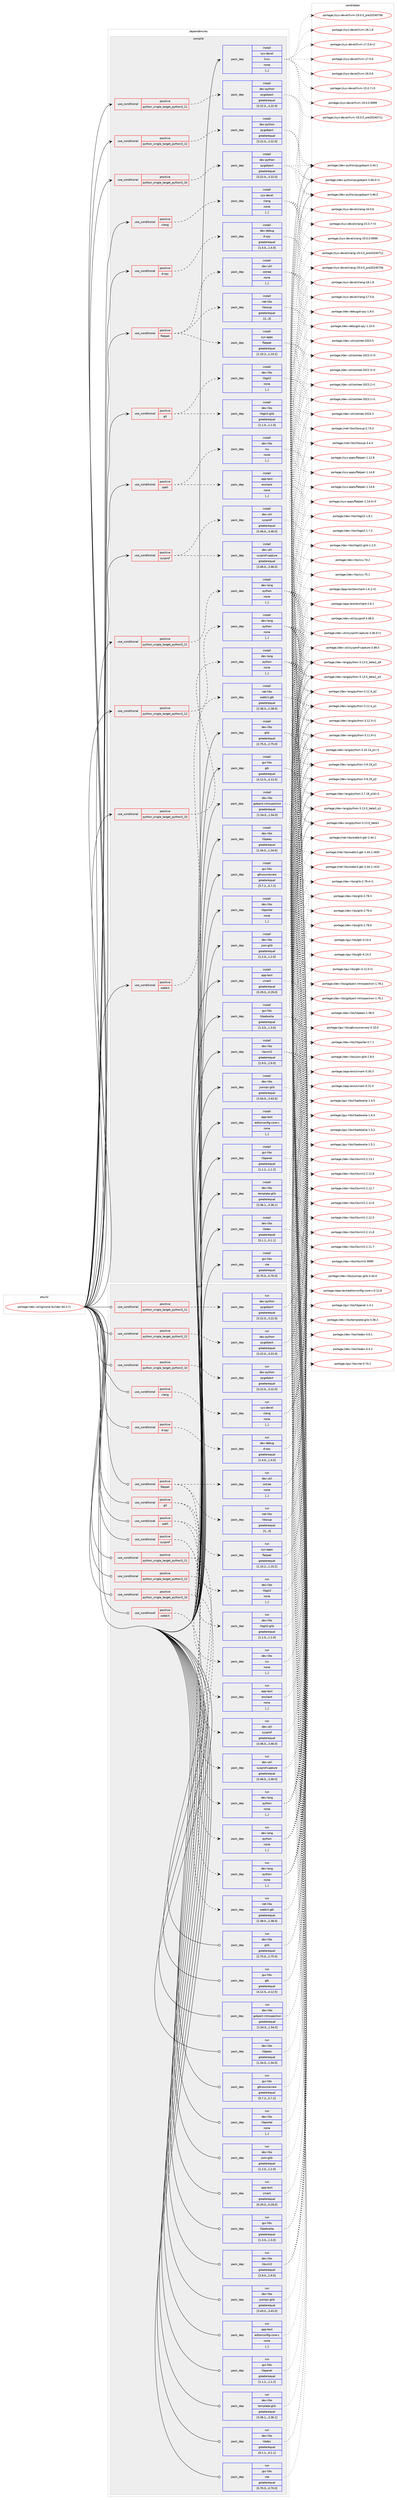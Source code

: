 digraph prolog {

# *************
# Graph options
# *************

newrank=true;
concentrate=true;
compound=true;
graph [rankdir=LR,fontname=Helvetica,fontsize=10,ranksep=1.5];#, ranksep=2.5, nodesep=0.2];
edge  [arrowhead=vee];
node  [fontname=Helvetica,fontsize=10];

# **********
# The ebuild
# **********

subgraph cluster_leftcol {
color=gray;
label=<<i>ebuild</i>>;
id [label="portage://dev-util/gnome-builder-44.2-r1", color=red, width=4, href="../dev-util/gnome-builder-44.2-r1.svg"];
}

# ****************
# The dependencies
# ****************

subgraph cluster_midcol {
color=gray;
label=<<i>dependencies</i>>;
subgraph cluster_compile {
fillcolor="#eeeeee";
style=filled;
label=<<i>compile</i>>;
subgraph cond60484 {
dependency214452 [label=<<TABLE BORDER="0" CELLBORDER="1" CELLSPACING="0" CELLPADDING="4"><TR><TD ROWSPAN="3" CELLPADDING="10">use_conditional</TD></TR><TR><TD>positive</TD></TR><TR><TD>clang</TD></TR></TABLE>>, shape=none, color=red];
subgraph pack152540 {
dependency214453 [label=<<TABLE BORDER="0" CELLBORDER="1" CELLSPACING="0" CELLPADDING="4" WIDTH="220"><TR><TD ROWSPAN="6" CELLPADDING="30">pack_dep</TD></TR><TR><TD WIDTH="110">install</TD></TR><TR><TD>sys-devel</TD></TR><TR><TD>clang</TD></TR><TR><TD>none</TD></TR><TR><TD>[,,]</TD></TR></TABLE>>, shape=none, color=blue];
}
dependency214452:e -> dependency214453:w [weight=20,style="dashed",arrowhead="vee"];
}
id:e -> dependency214452:w [weight=20,style="solid",arrowhead="vee"];
subgraph cond60485 {
dependency214454 [label=<<TABLE BORDER="0" CELLBORDER="1" CELLSPACING="0" CELLPADDING="4"><TR><TD ROWSPAN="3" CELLPADDING="10">use_conditional</TD></TR><TR><TD>positive</TD></TR><TR><TD>d-spy</TD></TR></TABLE>>, shape=none, color=red];
subgraph pack152541 {
dependency214455 [label=<<TABLE BORDER="0" CELLBORDER="1" CELLSPACING="0" CELLPADDING="4" WIDTH="220"><TR><TD ROWSPAN="6" CELLPADDING="30">pack_dep</TD></TR><TR><TD WIDTH="110">install</TD></TR><TR><TD>dev-debug</TD></TR><TR><TD>d-spy</TD></TR><TR><TD>greaterequal</TD></TR><TR><TD>[1.4.0,,,1.4.0]</TD></TR></TABLE>>, shape=none, color=blue];
}
dependency214454:e -> dependency214455:w [weight=20,style="dashed",arrowhead="vee"];
}
id:e -> dependency214454:w [weight=20,style="solid",arrowhead="vee"];
subgraph cond60486 {
dependency214456 [label=<<TABLE BORDER="0" CELLBORDER="1" CELLSPACING="0" CELLPADDING="4"><TR><TD ROWSPAN="3" CELLPADDING="10">use_conditional</TD></TR><TR><TD>positive</TD></TR><TR><TD>flatpak</TD></TR></TABLE>>, shape=none, color=red];
subgraph pack152542 {
dependency214457 [label=<<TABLE BORDER="0" CELLBORDER="1" CELLSPACING="0" CELLPADDING="4" WIDTH="220"><TR><TD ROWSPAN="6" CELLPADDING="30">pack_dep</TD></TR><TR><TD WIDTH="110">install</TD></TR><TR><TD>dev-util</TD></TR><TR><TD>ostree</TD></TR><TR><TD>none</TD></TR><TR><TD>[,,]</TD></TR></TABLE>>, shape=none, color=blue];
}
dependency214456:e -> dependency214457:w [weight=20,style="dashed",arrowhead="vee"];
subgraph pack152543 {
dependency214458 [label=<<TABLE BORDER="0" CELLBORDER="1" CELLSPACING="0" CELLPADDING="4" WIDTH="220"><TR><TD ROWSPAN="6" CELLPADDING="30">pack_dep</TD></TR><TR><TD WIDTH="110">install</TD></TR><TR><TD>net-libs</TD></TR><TR><TD>libsoup</TD></TR><TR><TD>greaterequal</TD></TR><TR><TD>[3,,,3]</TD></TR></TABLE>>, shape=none, color=blue];
}
dependency214456:e -> dependency214458:w [weight=20,style="dashed",arrowhead="vee"];
subgraph pack152544 {
dependency214459 [label=<<TABLE BORDER="0" CELLBORDER="1" CELLSPACING="0" CELLPADDING="4" WIDTH="220"><TR><TD ROWSPAN="6" CELLPADDING="30">pack_dep</TD></TR><TR><TD WIDTH="110">install</TD></TR><TR><TD>sys-apps</TD></TR><TR><TD>flatpak</TD></TR><TR><TD>greaterequal</TD></TR><TR><TD>[1.10.2,,,1.10.2]</TD></TR></TABLE>>, shape=none, color=blue];
}
dependency214456:e -> dependency214459:w [weight=20,style="dashed",arrowhead="vee"];
}
id:e -> dependency214456:w [weight=20,style="solid",arrowhead="vee"];
subgraph cond60487 {
dependency214460 [label=<<TABLE BORDER="0" CELLBORDER="1" CELLSPACING="0" CELLPADDING="4"><TR><TD ROWSPAN="3" CELLPADDING="10">use_conditional</TD></TR><TR><TD>positive</TD></TR><TR><TD>git</TD></TR></TABLE>>, shape=none, color=red];
subgraph pack152545 {
dependency214461 [label=<<TABLE BORDER="0" CELLBORDER="1" CELLSPACING="0" CELLPADDING="4" WIDTH="220"><TR><TD ROWSPAN="6" CELLPADDING="30">pack_dep</TD></TR><TR><TD WIDTH="110">install</TD></TR><TR><TD>dev-libs</TD></TR><TR><TD>libgit2</TD></TR><TR><TD>none</TD></TR><TR><TD>[,,]</TD></TR></TABLE>>, shape=none, color=blue];
}
dependency214460:e -> dependency214461:w [weight=20,style="dashed",arrowhead="vee"];
subgraph pack152546 {
dependency214462 [label=<<TABLE BORDER="0" CELLBORDER="1" CELLSPACING="0" CELLPADDING="4" WIDTH="220"><TR><TD ROWSPAN="6" CELLPADDING="30">pack_dep</TD></TR><TR><TD WIDTH="110">install</TD></TR><TR><TD>dev-libs</TD></TR><TR><TD>libgit2-glib</TD></TR><TR><TD>greaterequal</TD></TR><TR><TD>[1.1.0,,,1.1.0]</TD></TR></TABLE>>, shape=none, color=blue];
}
dependency214460:e -> dependency214462:w [weight=20,style="dashed",arrowhead="vee"];
}
id:e -> dependency214460:w [weight=20,style="solid",arrowhead="vee"];
subgraph cond60488 {
dependency214463 [label=<<TABLE BORDER="0" CELLBORDER="1" CELLSPACING="0" CELLPADDING="4"><TR><TD ROWSPAN="3" CELLPADDING="10">use_conditional</TD></TR><TR><TD>positive</TD></TR><TR><TD>python_single_target_python3_10</TD></TR></TABLE>>, shape=none, color=red];
subgraph pack152547 {
dependency214464 [label=<<TABLE BORDER="0" CELLBORDER="1" CELLSPACING="0" CELLPADDING="4" WIDTH="220"><TR><TD ROWSPAN="6" CELLPADDING="30">pack_dep</TD></TR><TR><TD WIDTH="110">install</TD></TR><TR><TD>dev-lang</TD></TR><TR><TD>python</TD></TR><TR><TD>none</TD></TR><TR><TD>[,,]</TD></TR></TABLE>>, shape=none, color=blue];
}
dependency214463:e -> dependency214464:w [weight=20,style="dashed",arrowhead="vee"];
}
id:e -> dependency214463:w [weight=20,style="solid",arrowhead="vee"];
subgraph cond60489 {
dependency214465 [label=<<TABLE BORDER="0" CELLBORDER="1" CELLSPACING="0" CELLPADDING="4"><TR><TD ROWSPAN="3" CELLPADDING="10">use_conditional</TD></TR><TR><TD>positive</TD></TR><TR><TD>python_single_target_python3_10</TD></TR></TABLE>>, shape=none, color=red];
subgraph pack152548 {
dependency214466 [label=<<TABLE BORDER="0" CELLBORDER="1" CELLSPACING="0" CELLPADDING="4" WIDTH="220"><TR><TD ROWSPAN="6" CELLPADDING="30">pack_dep</TD></TR><TR><TD WIDTH="110">install</TD></TR><TR><TD>dev-python</TD></TR><TR><TD>pygobject</TD></TR><TR><TD>greaterequal</TD></TR><TR><TD>[3.22.0,,,3.22.0]</TD></TR></TABLE>>, shape=none, color=blue];
}
dependency214465:e -> dependency214466:w [weight=20,style="dashed",arrowhead="vee"];
}
id:e -> dependency214465:w [weight=20,style="solid",arrowhead="vee"];
subgraph cond60490 {
dependency214467 [label=<<TABLE BORDER="0" CELLBORDER="1" CELLSPACING="0" CELLPADDING="4"><TR><TD ROWSPAN="3" CELLPADDING="10">use_conditional</TD></TR><TR><TD>positive</TD></TR><TR><TD>python_single_target_python3_11</TD></TR></TABLE>>, shape=none, color=red];
subgraph pack152549 {
dependency214468 [label=<<TABLE BORDER="0" CELLBORDER="1" CELLSPACING="0" CELLPADDING="4" WIDTH="220"><TR><TD ROWSPAN="6" CELLPADDING="30">pack_dep</TD></TR><TR><TD WIDTH="110">install</TD></TR><TR><TD>dev-lang</TD></TR><TR><TD>python</TD></TR><TR><TD>none</TD></TR><TR><TD>[,,]</TD></TR></TABLE>>, shape=none, color=blue];
}
dependency214467:e -> dependency214468:w [weight=20,style="dashed",arrowhead="vee"];
}
id:e -> dependency214467:w [weight=20,style="solid",arrowhead="vee"];
subgraph cond60491 {
dependency214469 [label=<<TABLE BORDER="0" CELLBORDER="1" CELLSPACING="0" CELLPADDING="4"><TR><TD ROWSPAN="3" CELLPADDING="10">use_conditional</TD></TR><TR><TD>positive</TD></TR><TR><TD>python_single_target_python3_11</TD></TR></TABLE>>, shape=none, color=red];
subgraph pack152550 {
dependency214470 [label=<<TABLE BORDER="0" CELLBORDER="1" CELLSPACING="0" CELLPADDING="4" WIDTH="220"><TR><TD ROWSPAN="6" CELLPADDING="30">pack_dep</TD></TR><TR><TD WIDTH="110">install</TD></TR><TR><TD>dev-python</TD></TR><TR><TD>pygobject</TD></TR><TR><TD>greaterequal</TD></TR><TR><TD>[3.22.0,,,3.22.0]</TD></TR></TABLE>>, shape=none, color=blue];
}
dependency214469:e -> dependency214470:w [weight=20,style="dashed",arrowhead="vee"];
}
id:e -> dependency214469:w [weight=20,style="solid",arrowhead="vee"];
subgraph cond60492 {
dependency214471 [label=<<TABLE BORDER="0" CELLBORDER="1" CELLSPACING="0" CELLPADDING="4"><TR><TD ROWSPAN="3" CELLPADDING="10">use_conditional</TD></TR><TR><TD>positive</TD></TR><TR><TD>python_single_target_python3_12</TD></TR></TABLE>>, shape=none, color=red];
subgraph pack152551 {
dependency214472 [label=<<TABLE BORDER="0" CELLBORDER="1" CELLSPACING="0" CELLPADDING="4" WIDTH="220"><TR><TD ROWSPAN="6" CELLPADDING="30">pack_dep</TD></TR><TR><TD WIDTH="110">install</TD></TR><TR><TD>dev-lang</TD></TR><TR><TD>python</TD></TR><TR><TD>none</TD></TR><TR><TD>[,,]</TD></TR></TABLE>>, shape=none, color=blue];
}
dependency214471:e -> dependency214472:w [weight=20,style="dashed",arrowhead="vee"];
}
id:e -> dependency214471:w [weight=20,style="solid",arrowhead="vee"];
subgraph cond60493 {
dependency214473 [label=<<TABLE BORDER="0" CELLBORDER="1" CELLSPACING="0" CELLPADDING="4"><TR><TD ROWSPAN="3" CELLPADDING="10">use_conditional</TD></TR><TR><TD>positive</TD></TR><TR><TD>python_single_target_python3_12</TD></TR></TABLE>>, shape=none, color=red];
subgraph pack152552 {
dependency214474 [label=<<TABLE BORDER="0" CELLBORDER="1" CELLSPACING="0" CELLPADDING="4" WIDTH="220"><TR><TD ROWSPAN="6" CELLPADDING="30">pack_dep</TD></TR><TR><TD WIDTH="110">install</TD></TR><TR><TD>dev-python</TD></TR><TR><TD>pygobject</TD></TR><TR><TD>greaterequal</TD></TR><TR><TD>[3.22.0,,,3.22.0]</TD></TR></TABLE>>, shape=none, color=blue];
}
dependency214473:e -> dependency214474:w [weight=20,style="dashed",arrowhead="vee"];
}
id:e -> dependency214473:w [weight=20,style="solid",arrowhead="vee"];
subgraph cond60494 {
dependency214475 [label=<<TABLE BORDER="0" CELLBORDER="1" CELLSPACING="0" CELLPADDING="4"><TR><TD ROWSPAN="3" CELLPADDING="10">use_conditional</TD></TR><TR><TD>positive</TD></TR><TR><TD>spell</TD></TR></TABLE>>, shape=none, color=red];
subgraph pack152553 {
dependency214476 [label=<<TABLE BORDER="0" CELLBORDER="1" CELLSPACING="0" CELLPADDING="4" WIDTH="220"><TR><TD ROWSPAN="6" CELLPADDING="30">pack_dep</TD></TR><TR><TD WIDTH="110">install</TD></TR><TR><TD>app-text</TD></TR><TR><TD>enchant</TD></TR><TR><TD>none</TD></TR><TR><TD>[,,]</TD></TR></TABLE>>, shape=none, color=blue];
}
dependency214475:e -> dependency214476:w [weight=20,style="dashed",arrowhead="vee"];
subgraph pack152554 {
dependency214477 [label=<<TABLE BORDER="0" CELLBORDER="1" CELLSPACING="0" CELLPADDING="4" WIDTH="220"><TR><TD ROWSPAN="6" CELLPADDING="30">pack_dep</TD></TR><TR><TD WIDTH="110">install</TD></TR><TR><TD>dev-libs</TD></TR><TR><TD>icu</TD></TR><TR><TD>none</TD></TR><TR><TD>[,,]</TD></TR></TABLE>>, shape=none, color=blue];
}
dependency214475:e -> dependency214477:w [weight=20,style="dashed",arrowhead="vee"];
}
id:e -> dependency214475:w [weight=20,style="solid",arrowhead="vee"];
subgraph cond60495 {
dependency214478 [label=<<TABLE BORDER="0" CELLBORDER="1" CELLSPACING="0" CELLPADDING="4"><TR><TD ROWSPAN="3" CELLPADDING="10">use_conditional</TD></TR><TR><TD>positive</TD></TR><TR><TD>sysprof</TD></TR></TABLE>>, shape=none, color=red];
subgraph pack152555 {
dependency214479 [label=<<TABLE BORDER="0" CELLBORDER="1" CELLSPACING="0" CELLPADDING="4" WIDTH="220"><TR><TD ROWSPAN="6" CELLPADDING="30">pack_dep</TD></TR><TR><TD WIDTH="110">install</TD></TR><TR><TD>dev-util</TD></TR><TR><TD>sysprof-capture</TD></TR><TR><TD>greaterequal</TD></TR><TR><TD>[3.46.0,,,3.46.0]</TD></TR></TABLE>>, shape=none, color=blue];
}
dependency214478:e -> dependency214479:w [weight=20,style="dashed",arrowhead="vee"];
subgraph pack152556 {
dependency214480 [label=<<TABLE BORDER="0" CELLBORDER="1" CELLSPACING="0" CELLPADDING="4" WIDTH="220"><TR><TD ROWSPAN="6" CELLPADDING="30">pack_dep</TD></TR><TR><TD WIDTH="110">install</TD></TR><TR><TD>dev-util</TD></TR><TR><TD>sysprof</TD></TR><TR><TD>greaterequal</TD></TR><TR><TD>[3.46.0,,,3.46.0]</TD></TR></TABLE>>, shape=none, color=blue];
}
dependency214478:e -> dependency214480:w [weight=20,style="dashed",arrowhead="vee"];
}
id:e -> dependency214478:w [weight=20,style="solid",arrowhead="vee"];
subgraph cond60496 {
dependency214481 [label=<<TABLE BORDER="0" CELLBORDER="1" CELLSPACING="0" CELLPADDING="4"><TR><TD ROWSPAN="3" CELLPADDING="10">use_conditional</TD></TR><TR><TD>positive</TD></TR><TR><TD>webkit</TD></TR></TABLE>>, shape=none, color=red];
subgraph pack152557 {
dependency214482 [label=<<TABLE BORDER="0" CELLBORDER="1" CELLSPACING="0" CELLPADDING="4" WIDTH="220"><TR><TD ROWSPAN="6" CELLPADDING="30">pack_dep</TD></TR><TR><TD WIDTH="110">install</TD></TR><TR><TD>net-libs</TD></TR><TR><TD>webkit-gtk</TD></TR><TR><TD>greaterequal</TD></TR><TR><TD>[2.38.0,,,2.38.0]</TD></TR></TABLE>>, shape=none, color=blue];
}
dependency214481:e -> dependency214482:w [weight=20,style="dashed",arrowhead="vee"];
}
id:e -> dependency214481:w [weight=20,style="solid",arrowhead="vee"];
subgraph pack152558 {
dependency214483 [label=<<TABLE BORDER="0" CELLBORDER="1" CELLSPACING="0" CELLPADDING="4" WIDTH="220"><TR><TD ROWSPAN="6" CELLPADDING="30">pack_dep</TD></TR><TR><TD WIDTH="110">install</TD></TR><TR><TD>app-text</TD></TR><TR><TD>cmark</TD></TR><TR><TD>greaterequal</TD></TR><TR><TD>[0.29.0,,,0.29.0]</TD></TR></TABLE>>, shape=none, color=blue];
}
id:e -> dependency214483:w [weight=20,style="solid",arrowhead="vee"];
subgraph pack152559 {
dependency214484 [label=<<TABLE BORDER="0" CELLBORDER="1" CELLSPACING="0" CELLPADDING="4" WIDTH="220"><TR><TD ROWSPAN="6" CELLPADDING="30">pack_dep</TD></TR><TR><TD WIDTH="110">install</TD></TR><TR><TD>app-text</TD></TR><TR><TD>editorconfig-core-c</TD></TR><TR><TD>none</TD></TR><TR><TD>[,,]</TD></TR></TABLE>>, shape=none, color=blue];
}
id:e -> dependency214484:w [weight=20,style="solid",arrowhead="vee"];
subgraph pack152560 {
dependency214485 [label=<<TABLE BORDER="0" CELLBORDER="1" CELLSPACING="0" CELLPADDING="4" WIDTH="220"><TR><TD ROWSPAN="6" CELLPADDING="30">pack_dep</TD></TR><TR><TD WIDTH="110">install</TD></TR><TR><TD>dev-libs</TD></TR><TR><TD>glib</TD></TR><TR><TD>greaterequal</TD></TR><TR><TD>[2.75.0,,,2.75.0]</TD></TR></TABLE>>, shape=none, color=blue];
}
id:e -> dependency214485:w [weight=20,style="solid",arrowhead="vee"];
subgraph pack152561 {
dependency214486 [label=<<TABLE BORDER="0" CELLBORDER="1" CELLSPACING="0" CELLPADDING="4" WIDTH="220"><TR><TD ROWSPAN="6" CELLPADDING="30">pack_dep</TD></TR><TR><TD WIDTH="110">install</TD></TR><TR><TD>dev-libs</TD></TR><TR><TD>gobject-introspection</TD></TR><TR><TD>greaterequal</TD></TR><TR><TD>[1.54.0,,,1.54.0]</TD></TR></TABLE>>, shape=none, color=blue];
}
id:e -> dependency214486:w [weight=20,style="solid",arrowhead="vee"];
subgraph pack152562 {
dependency214487 [label=<<TABLE BORDER="0" CELLBORDER="1" CELLSPACING="0" CELLPADDING="4" WIDTH="220"><TR><TD ROWSPAN="6" CELLPADDING="30">pack_dep</TD></TR><TR><TD WIDTH="110">install</TD></TR><TR><TD>dev-libs</TD></TR><TR><TD>json-glib</TD></TR><TR><TD>greaterequal</TD></TR><TR><TD>[1.2.0,,,1.2.0]</TD></TR></TABLE>>, shape=none, color=blue];
}
id:e -> dependency214487:w [weight=20,style="solid",arrowhead="vee"];
subgraph pack152563 {
dependency214488 [label=<<TABLE BORDER="0" CELLBORDER="1" CELLSPACING="0" CELLPADDING="4" WIDTH="220"><TR><TD ROWSPAN="6" CELLPADDING="30">pack_dep</TD></TR><TR><TD WIDTH="110">install</TD></TR><TR><TD>dev-libs</TD></TR><TR><TD>jsonrpc-glib</TD></TR><TR><TD>greaterequal</TD></TR><TR><TD>[3.43.0,,,3.43.0]</TD></TR></TABLE>>, shape=none, color=blue];
}
id:e -> dependency214488:w [weight=20,style="solid",arrowhead="vee"];
subgraph pack152564 {
dependency214489 [label=<<TABLE BORDER="0" CELLBORDER="1" CELLSPACING="0" CELLPADDING="4" WIDTH="220"><TR><TD ROWSPAN="6" CELLPADDING="30">pack_dep</TD></TR><TR><TD WIDTH="110">install</TD></TR><TR><TD>dev-libs</TD></TR><TR><TD>libdex</TD></TR><TR><TD>greaterequal</TD></TR><TR><TD>[0.1.1,,,0.1.1]</TD></TR></TABLE>>, shape=none, color=blue];
}
id:e -> dependency214489:w [weight=20,style="solid",arrowhead="vee"];
subgraph pack152565 {
dependency214490 [label=<<TABLE BORDER="0" CELLBORDER="1" CELLSPACING="0" CELLPADDING="4" WIDTH="220"><TR><TD ROWSPAN="6" CELLPADDING="30">pack_dep</TD></TR><TR><TD WIDTH="110">install</TD></TR><TR><TD>dev-libs</TD></TR><TR><TD>libpeas</TD></TR><TR><TD>greaterequal</TD></TR><TR><TD>[1.34.0,,,1.34.0]</TD></TR></TABLE>>, shape=none, color=blue];
}
id:e -> dependency214490:w [weight=20,style="solid",arrowhead="vee"];
subgraph pack152566 {
dependency214491 [label=<<TABLE BORDER="0" CELLBORDER="1" CELLSPACING="0" CELLPADDING="4" WIDTH="220"><TR><TD ROWSPAN="6" CELLPADDING="30">pack_dep</TD></TR><TR><TD WIDTH="110">install</TD></TR><TR><TD>dev-libs</TD></TR><TR><TD>libportal</TD></TR><TR><TD>none</TD></TR><TR><TD>[,,]</TD></TR></TABLE>>, shape=none, color=blue];
}
id:e -> dependency214491:w [weight=20,style="solid",arrowhead="vee"];
subgraph pack152567 {
dependency214492 [label=<<TABLE BORDER="0" CELLBORDER="1" CELLSPACING="0" CELLPADDING="4" WIDTH="220"><TR><TD ROWSPAN="6" CELLPADDING="30">pack_dep</TD></TR><TR><TD WIDTH="110">install</TD></TR><TR><TD>dev-libs</TD></TR><TR><TD>libxml2</TD></TR><TR><TD>greaterequal</TD></TR><TR><TD>[2.9.0,,,2.9.0]</TD></TR></TABLE>>, shape=none, color=blue];
}
id:e -> dependency214492:w [weight=20,style="solid",arrowhead="vee"];
subgraph pack152568 {
dependency214493 [label=<<TABLE BORDER="0" CELLBORDER="1" CELLSPACING="0" CELLPADDING="4" WIDTH="220"><TR><TD ROWSPAN="6" CELLPADDING="30">pack_dep</TD></TR><TR><TD WIDTH="110">install</TD></TR><TR><TD>dev-libs</TD></TR><TR><TD>template-glib</TD></TR><TR><TD>greaterequal</TD></TR><TR><TD>[3.36.1,,,3.36.1]</TD></TR></TABLE>>, shape=none, color=blue];
}
id:e -> dependency214493:w [weight=20,style="solid",arrowhead="vee"];
subgraph pack152569 {
dependency214494 [label=<<TABLE BORDER="0" CELLBORDER="1" CELLSPACING="0" CELLPADDING="4" WIDTH="220"><TR><TD ROWSPAN="6" CELLPADDING="30">pack_dep</TD></TR><TR><TD WIDTH="110">install</TD></TR><TR><TD>gui-libs</TD></TR><TR><TD>gtk</TD></TR><TR><TD>greaterequal</TD></TR><TR><TD>[4.12.5,,,4.12.5]</TD></TR></TABLE>>, shape=none, color=blue];
}
id:e -> dependency214494:w [weight=20,style="solid",arrowhead="vee"];
subgraph pack152570 {
dependency214495 [label=<<TABLE BORDER="0" CELLBORDER="1" CELLSPACING="0" CELLPADDING="4" WIDTH="220"><TR><TD ROWSPAN="6" CELLPADDING="30">pack_dep</TD></TR><TR><TD WIDTH="110">install</TD></TR><TR><TD>gui-libs</TD></TR><TR><TD>gtksourceview</TD></TR><TR><TD>greaterequal</TD></TR><TR><TD>[5.7.2,,,5.7.2]</TD></TR></TABLE>>, shape=none, color=blue];
}
id:e -> dependency214495:w [weight=20,style="solid",arrowhead="vee"];
subgraph pack152571 {
dependency214496 [label=<<TABLE BORDER="0" CELLBORDER="1" CELLSPACING="0" CELLPADDING="4" WIDTH="220"><TR><TD ROWSPAN="6" CELLPADDING="30">pack_dep</TD></TR><TR><TD WIDTH="110">install</TD></TR><TR><TD>gui-libs</TD></TR><TR><TD>libadwaita</TD></TR><TR><TD>greaterequal</TD></TR><TR><TD>[1.3.0,,,1.3.0]</TD></TR></TABLE>>, shape=none, color=blue];
}
id:e -> dependency214496:w [weight=20,style="solid",arrowhead="vee"];
subgraph pack152572 {
dependency214497 [label=<<TABLE BORDER="0" CELLBORDER="1" CELLSPACING="0" CELLPADDING="4" WIDTH="220"><TR><TD ROWSPAN="6" CELLPADDING="30">pack_dep</TD></TR><TR><TD WIDTH="110">install</TD></TR><TR><TD>gui-libs</TD></TR><TR><TD>libpanel</TD></TR><TR><TD>greaterequal</TD></TR><TR><TD>[1.1.2,,,1.1.2]</TD></TR></TABLE>>, shape=none, color=blue];
}
id:e -> dependency214497:w [weight=20,style="solid",arrowhead="vee"];
subgraph pack152573 {
dependency214498 [label=<<TABLE BORDER="0" CELLBORDER="1" CELLSPACING="0" CELLPADDING="4" WIDTH="220"><TR><TD ROWSPAN="6" CELLPADDING="30">pack_dep</TD></TR><TR><TD WIDTH="110">install</TD></TR><TR><TD>gui-libs</TD></TR><TR><TD>vte</TD></TR><TR><TD>greaterequal</TD></TR><TR><TD>[0.70.0,,,0.70.0]</TD></TR></TABLE>>, shape=none, color=blue];
}
id:e -> dependency214498:w [weight=20,style="solid",arrowhead="vee"];
subgraph pack152574 {
dependency214499 [label=<<TABLE BORDER="0" CELLBORDER="1" CELLSPACING="0" CELLPADDING="4" WIDTH="220"><TR><TD ROWSPAN="6" CELLPADDING="30">pack_dep</TD></TR><TR><TD WIDTH="110">install</TD></TR><TR><TD>sys-devel</TD></TR><TR><TD>llvm</TD></TR><TR><TD>none</TD></TR><TR><TD>[,,]</TD></TR></TABLE>>, shape=none, color=blue];
}
id:e -> dependency214499:w [weight=20,style="solid",arrowhead="vee"];
}
subgraph cluster_compileandrun {
fillcolor="#eeeeee";
style=filled;
label=<<i>compile and run</i>>;
}
subgraph cluster_run {
fillcolor="#eeeeee";
style=filled;
label=<<i>run</i>>;
subgraph cond60497 {
dependency214500 [label=<<TABLE BORDER="0" CELLBORDER="1" CELLSPACING="0" CELLPADDING="4"><TR><TD ROWSPAN="3" CELLPADDING="10">use_conditional</TD></TR><TR><TD>positive</TD></TR><TR><TD>clang</TD></TR></TABLE>>, shape=none, color=red];
subgraph pack152575 {
dependency214501 [label=<<TABLE BORDER="0" CELLBORDER="1" CELLSPACING="0" CELLPADDING="4" WIDTH="220"><TR><TD ROWSPAN="6" CELLPADDING="30">pack_dep</TD></TR><TR><TD WIDTH="110">run</TD></TR><TR><TD>sys-devel</TD></TR><TR><TD>clang</TD></TR><TR><TD>none</TD></TR><TR><TD>[,,]</TD></TR></TABLE>>, shape=none, color=blue];
}
dependency214500:e -> dependency214501:w [weight=20,style="dashed",arrowhead="vee"];
}
id:e -> dependency214500:w [weight=20,style="solid",arrowhead="odot"];
subgraph cond60498 {
dependency214502 [label=<<TABLE BORDER="0" CELLBORDER="1" CELLSPACING="0" CELLPADDING="4"><TR><TD ROWSPAN="3" CELLPADDING="10">use_conditional</TD></TR><TR><TD>positive</TD></TR><TR><TD>d-spy</TD></TR></TABLE>>, shape=none, color=red];
subgraph pack152576 {
dependency214503 [label=<<TABLE BORDER="0" CELLBORDER="1" CELLSPACING="0" CELLPADDING="4" WIDTH="220"><TR><TD ROWSPAN="6" CELLPADDING="30">pack_dep</TD></TR><TR><TD WIDTH="110">run</TD></TR><TR><TD>dev-debug</TD></TR><TR><TD>d-spy</TD></TR><TR><TD>greaterequal</TD></TR><TR><TD>[1.4.0,,,1.4.0]</TD></TR></TABLE>>, shape=none, color=blue];
}
dependency214502:e -> dependency214503:w [weight=20,style="dashed",arrowhead="vee"];
}
id:e -> dependency214502:w [weight=20,style="solid",arrowhead="odot"];
subgraph cond60499 {
dependency214504 [label=<<TABLE BORDER="0" CELLBORDER="1" CELLSPACING="0" CELLPADDING="4"><TR><TD ROWSPAN="3" CELLPADDING="10">use_conditional</TD></TR><TR><TD>positive</TD></TR><TR><TD>flatpak</TD></TR></TABLE>>, shape=none, color=red];
subgraph pack152577 {
dependency214505 [label=<<TABLE BORDER="0" CELLBORDER="1" CELLSPACING="0" CELLPADDING="4" WIDTH="220"><TR><TD ROWSPAN="6" CELLPADDING="30">pack_dep</TD></TR><TR><TD WIDTH="110">run</TD></TR><TR><TD>dev-util</TD></TR><TR><TD>ostree</TD></TR><TR><TD>none</TD></TR><TR><TD>[,,]</TD></TR></TABLE>>, shape=none, color=blue];
}
dependency214504:e -> dependency214505:w [weight=20,style="dashed",arrowhead="vee"];
subgraph pack152578 {
dependency214506 [label=<<TABLE BORDER="0" CELLBORDER="1" CELLSPACING="0" CELLPADDING="4" WIDTH="220"><TR><TD ROWSPAN="6" CELLPADDING="30">pack_dep</TD></TR><TR><TD WIDTH="110">run</TD></TR><TR><TD>net-libs</TD></TR><TR><TD>libsoup</TD></TR><TR><TD>greaterequal</TD></TR><TR><TD>[3,,,3]</TD></TR></TABLE>>, shape=none, color=blue];
}
dependency214504:e -> dependency214506:w [weight=20,style="dashed",arrowhead="vee"];
subgraph pack152579 {
dependency214507 [label=<<TABLE BORDER="0" CELLBORDER="1" CELLSPACING="0" CELLPADDING="4" WIDTH="220"><TR><TD ROWSPAN="6" CELLPADDING="30">pack_dep</TD></TR><TR><TD WIDTH="110">run</TD></TR><TR><TD>sys-apps</TD></TR><TR><TD>flatpak</TD></TR><TR><TD>greaterequal</TD></TR><TR><TD>[1.10.2,,,1.10.2]</TD></TR></TABLE>>, shape=none, color=blue];
}
dependency214504:e -> dependency214507:w [weight=20,style="dashed",arrowhead="vee"];
}
id:e -> dependency214504:w [weight=20,style="solid",arrowhead="odot"];
subgraph cond60500 {
dependency214508 [label=<<TABLE BORDER="0" CELLBORDER="1" CELLSPACING="0" CELLPADDING="4"><TR><TD ROWSPAN="3" CELLPADDING="10">use_conditional</TD></TR><TR><TD>positive</TD></TR><TR><TD>git</TD></TR></TABLE>>, shape=none, color=red];
subgraph pack152580 {
dependency214509 [label=<<TABLE BORDER="0" CELLBORDER="1" CELLSPACING="0" CELLPADDING="4" WIDTH="220"><TR><TD ROWSPAN="6" CELLPADDING="30">pack_dep</TD></TR><TR><TD WIDTH="110">run</TD></TR><TR><TD>dev-libs</TD></TR><TR><TD>libgit2</TD></TR><TR><TD>none</TD></TR><TR><TD>[,,]</TD></TR></TABLE>>, shape=none, color=blue];
}
dependency214508:e -> dependency214509:w [weight=20,style="dashed",arrowhead="vee"];
subgraph pack152581 {
dependency214510 [label=<<TABLE BORDER="0" CELLBORDER="1" CELLSPACING="0" CELLPADDING="4" WIDTH="220"><TR><TD ROWSPAN="6" CELLPADDING="30">pack_dep</TD></TR><TR><TD WIDTH="110">run</TD></TR><TR><TD>dev-libs</TD></TR><TR><TD>libgit2-glib</TD></TR><TR><TD>greaterequal</TD></TR><TR><TD>[1.1.0,,,1.1.0]</TD></TR></TABLE>>, shape=none, color=blue];
}
dependency214508:e -> dependency214510:w [weight=20,style="dashed",arrowhead="vee"];
}
id:e -> dependency214508:w [weight=20,style="solid",arrowhead="odot"];
subgraph cond60501 {
dependency214511 [label=<<TABLE BORDER="0" CELLBORDER="1" CELLSPACING="0" CELLPADDING="4"><TR><TD ROWSPAN="3" CELLPADDING="10">use_conditional</TD></TR><TR><TD>positive</TD></TR><TR><TD>python_single_target_python3_10</TD></TR></TABLE>>, shape=none, color=red];
subgraph pack152582 {
dependency214512 [label=<<TABLE BORDER="0" CELLBORDER="1" CELLSPACING="0" CELLPADDING="4" WIDTH="220"><TR><TD ROWSPAN="6" CELLPADDING="30">pack_dep</TD></TR><TR><TD WIDTH="110">run</TD></TR><TR><TD>dev-lang</TD></TR><TR><TD>python</TD></TR><TR><TD>none</TD></TR><TR><TD>[,,]</TD></TR></TABLE>>, shape=none, color=blue];
}
dependency214511:e -> dependency214512:w [weight=20,style="dashed",arrowhead="vee"];
}
id:e -> dependency214511:w [weight=20,style="solid",arrowhead="odot"];
subgraph cond60502 {
dependency214513 [label=<<TABLE BORDER="0" CELLBORDER="1" CELLSPACING="0" CELLPADDING="4"><TR><TD ROWSPAN="3" CELLPADDING="10">use_conditional</TD></TR><TR><TD>positive</TD></TR><TR><TD>python_single_target_python3_10</TD></TR></TABLE>>, shape=none, color=red];
subgraph pack152583 {
dependency214514 [label=<<TABLE BORDER="0" CELLBORDER="1" CELLSPACING="0" CELLPADDING="4" WIDTH="220"><TR><TD ROWSPAN="6" CELLPADDING="30">pack_dep</TD></TR><TR><TD WIDTH="110">run</TD></TR><TR><TD>dev-python</TD></TR><TR><TD>pygobject</TD></TR><TR><TD>greaterequal</TD></TR><TR><TD>[3.22.0,,,3.22.0]</TD></TR></TABLE>>, shape=none, color=blue];
}
dependency214513:e -> dependency214514:w [weight=20,style="dashed",arrowhead="vee"];
}
id:e -> dependency214513:w [weight=20,style="solid",arrowhead="odot"];
subgraph cond60503 {
dependency214515 [label=<<TABLE BORDER="0" CELLBORDER="1" CELLSPACING="0" CELLPADDING="4"><TR><TD ROWSPAN="3" CELLPADDING="10">use_conditional</TD></TR><TR><TD>positive</TD></TR><TR><TD>python_single_target_python3_11</TD></TR></TABLE>>, shape=none, color=red];
subgraph pack152584 {
dependency214516 [label=<<TABLE BORDER="0" CELLBORDER="1" CELLSPACING="0" CELLPADDING="4" WIDTH="220"><TR><TD ROWSPAN="6" CELLPADDING="30">pack_dep</TD></TR><TR><TD WIDTH="110">run</TD></TR><TR><TD>dev-lang</TD></TR><TR><TD>python</TD></TR><TR><TD>none</TD></TR><TR><TD>[,,]</TD></TR></TABLE>>, shape=none, color=blue];
}
dependency214515:e -> dependency214516:w [weight=20,style="dashed",arrowhead="vee"];
}
id:e -> dependency214515:w [weight=20,style="solid",arrowhead="odot"];
subgraph cond60504 {
dependency214517 [label=<<TABLE BORDER="0" CELLBORDER="1" CELLSPACING="0" CELLPADDING="4"><TR><TD ROWSPAN="3" CELLPADDING="10">use_conditional</TD></TR><TR><TD>positive</TD></TR><TR><TD>python_single_target_python3_11</TD></TR></TABLE>>, shape=none, color=red];
subgraph pack152585 {
dependency214518 [label=<<TABLE BORDER="0" CELLBORDER="1" CELLSPACING="0" CELLPADDING="4" WIDTH="220"><TR><TD ROWSPAN="6" CELLPADDING="30">pack_dep</TD></TR><TR><TD WIDTH="110">run</TD></TR><TR><TD>dev-python</TD></TR><TR><TD>pygobject</TD></TR><TR><TD>greaterequal</TD></TR><TR><TD>[3.22.0,,,3.22.0]</TD></TR></TABLE>>, shape=none, color=blue];
}
dependency214517:e -> dependency214518:w [weight=20,style="dashed",arrowhead="vee"];
}
id:e -> dependency214517:w [weight=20,style="solid",arrowhead="odot"];
subgraph cond60505 {
dependency214519 [label=<<TABLE BORDER="0" CELLBORDER="1" CELLSPACING="0" CELLPADDING="4"><TR><TD ROWSPAN="3" CELLPADDING="10">use_conditional</TD></TR><TR><TD>positive</TD></TR><TR><TD>python_single_target_python3_12</TD></TR></TABLE>>, shape=none, color=red];
subgraph pack152586 {
dependency214520 [label=<<TABLE BORDER="0" CELLBORDER="1" CELLSPACING="0" CELLPADDING="4" WIDTH="220"><TR><TD ROWSPAN="6" CELLPADDING="30">pack_dep</TD></TR><TR><TD WIDTH="110">run</TD></TR><TR><TD>dev-lang</TD></TR><TR><TD>python</TD></TR><TR><TD>none</TD></TR><TR><TD>[,,]</TD></TR></TABLE>>, shape=none, color=blue];
}
dependency214519:e -> dependency214520:w [weight=20,style="dashed",arrowhead="vee"];
}
id:e -> dependency214519:w [weight=20,style="solid",arrowhead="odot"];
subgraph cond60506 {
dependency214521 [label=<<TABLE BORDER="0" CELLBORDER="1" CELLSPACING="0" CELLPADDING="4"><TR><TD ROWSPAN="3" CELLPADDING="10">use_conditional</TD></TR><TR><TD>positive</TD></TR><TR><TD>python_single_target_python3_12</TD></TR></TABLE>>, shape=none, color=red];
subgraph pack152587 {
dependency214522 [label=<<TABLE BORDER="0" CELLBORDER="1" CELLSPACING="0" CELLPADDING="4" WIDTH="220"><TR><TD ROWSPAN="6" CELLPADDING="30">pack_dep</TD></TR><TR><TD WIDTH="110">run</TD></TR><TR><TD>dev-python</TD></TR><TR><TD>pygobject</TD></TR><TR><TD>greaterequal</TD></TR><TR><TD>[3.22.0,,,3.22.0]</TD></TR></TABLE>>, shape=none, color=blue];
}
dependency214521:e -> dependency214522:w [weight=20,style="dashed",arrowhead="vee"];
}
id:e -> dependency214521:w [weight=20,style="solid",arrowhead="odot"];
subgraph cond60507 {
dependency214523 [label=<<TABLE BORDER="0" CELLBORDER="1" CELLSPACING="0" CELLPADDING="4"><TR><TD ROWSPAN="3" CELLPADDING="10">use_conditional</TD></TR><TR><TD>positive</TD></TR><TR><TD>spell</TD></TR></TABLE>>, shape=none, color=red];
subgraph pack152588 {
dependency214524 [label=<<TABLE BORDER="0" CELLBORDER="1" CELLSPACING="0" CELLPADDING="4" WIDTH="220"><TR><TD ROWSPAN="6" CELLPADDING="30">pack_dep</TD></TR><TR><TD WIDTH="110">run</TD></TR><TR><TD>app-text</TD></TR><TR><TD>enchant</TD></TR><TR><TD>none</TD></TR><TR><TD>[,,]</TD></TR></TABLE>>, shape=none, color=blue];
}
dependency214523:e -> dependency214524:w [weight=20,style="dashed",arrowhead="vee"];
subgraph pack152589 {
dependency214525 [label=<<TABLE BORDER="0" CELLBORDER="1" CELLSPACING="0" CELLPADDING="4" WIDTH="220"><TR><TD ROWSPAN="6" CELLPADDING="30">pack_dep</TD></TR><TR><TD WIDTH="110">run</TD></TR><TR><TD>dev-libs</TD></TR><TR><TD>icu</TD></TR><TR><TD>none</TD></TR><TR><TD>[,,]</TD></TR></TABLE>>, shape=none, color=blue];
}
dependency214523:e -> dependency214525:w [weight=20,style="dashed",arrowhead="vee"];
}
id:e -> dependency214523:w [weight=20,style="solid",arrowhead="odot"];
subgraph cond60508 {
dependency214526 [label=<<TABLE BORDER="0" CELLBORDER="1" CELLSPACING="0" CELLPADDING="4"><TR><TD ROWSPAN="3" CELLPADDING="10">use_conditional</TD></TR><TR><TD>positive</TD></TR><TR><TD>sysprof</TD></TR></TABLE>>, shape=none, color=red];
subgraph pack152590 {
dependency214527 [label=<<TABLE BORDER="0" CELLBORDER="1" CELLSPACING="0" CELLPADDING="4" WIDTH="220"><TR><TD ROWSPAN="6" CELLPADDING="30">pack_dep</TD></TR><TR><TD WIDTH="110">run</TD></TR><TR><TD>dev-util</TD></TR><TR><TD>sysprof-capture</TD></TR><TR><TD>greaterequal</TD></TR><TR><TD>[3.46.0,,,3.46.0]</TD></TR></TABLE>>, shape=none, color=blue];
}
dependency214526:e -> dependency214527:w [weight=20,style="dashed",arrowhead="vee"];
subgraph pack152591 {
dependency214528 [label=<<TABLE BORDER="0" CELLBORDER="1" CELLSPACING="0" CELLPADDING="4" WIDTH="220"><TR><TD ROWSPAN="6" CELLPADDING="30">pack_dep</TD></TR><TR><TD WIDTH="110">run</TD></TR><TR><TD>dev-util</TD></TR><TR><TD>sysprof</TD></TR><TR><TD>greaterequal</TD></TR><TR><TD>[3.46.0,,,3.46.0]</TD></TR></TABLE>>, shape=none, color=blue];
}
dependency214526:e -> dependency214528:w [weight=20,style="dashed",arrowhead="vee"];
}
id:e -> dependency214526:w [weight=20,style="solid",arrowhead="odot"];
subgraph cond60509 {
dependency214529 [label=<<TABLE BORDER="0" CELLBORDER="1" CELLSPACING="0" CELLPADDING="4"><TR><TD ROWSPAN="3" CELLPADDING="10">use_conditional</TD></TR><TR><TD>positive</TD></TR><TR><TD>webkit</TD></TR></TABLE>>, shape=none, color=red];
subgraph pack152592 {
dependency214530 [label=<<TABLE BORDER="0" CELLBORDER="1" CELLSPACING="0" CELLPADDING="4" WIDTH="220"><TR><TD ROWSPAN="6" CELLPADDING="30">pack_dep</TD></TR><TR><TD WIDTH="110">run</TD></TR><TR><TD>net-libs</TD></TR><TR><TD>webkit-gtk</TD></TR><TR><TD>greaterequal</TD></TR><TR><TD>[2.38.0,,,2.38.0]</TD></TR></TABLE>>, shape=none, color=blue];
}
dependency214529:e -> dependency214530:w [weight=20,style="dashed",arrowhead="vee"];
}
id:e -> dependency214529:w [weight=20,style="solid",arrowhead="odot"];
subgraph pack152593 {
dependency214531 [label=<<TABLE BORDER="0" CELLBORDER="1" CELLSPACING="0" CELLPADDING="4" WIDTH="220"><TR><TD ROWSPAN="6" CELLPADDING="30">pack_dep</TD></TR><TR><TD WIDTH="110">run</TD></TR><TR><TD>app-text</TD></TR><TR><TD>cmark</TD></TR><TR><TD>greaterequal</TD></TR><TR><TD>[0.29.0,,,0.29.0]</TD></TR></TABLE>>, shape=none, color=blue];
}
id:e -> dependency214531:w [weight=20,style="solid",arrowhead="odot"];
subgraph pack152594 {
dependency214532 [label=<<TABLE BORDER="0" CELLBORDER="1" CELLSPACING="0" CELLPADDING="4" WIDTH="220"><TR><TD ROWSPAN="6" CELLPADDING="30">pack_dep</TD></TR><TR><TD WIDTH="110">run</TD></TR><TR><TD>app-text</TD></TR><TR><TD>editorconfig-core-c</TD></TR><TR><TD>none</TD></TR><TR><TD>[,,]</TD></TR></TABLE>>, shape=none, color=blue];
}
id:e -> dependency214532:w [weight=20,style="solid",arrowhead="odot"];
subgraph pack152595 {
dependency214533 [label=<<TABLE BORDER="0" CELLBORDER="1" CELLSPACING="0" CELLPADDING="4" WIDTH="220"><TR><TD ROWSPAN="6" CELLPADDING="30">pack_dep</TD></TR><TR><TD WIDTH="110">run</TD></TR><TR><TD>dev-libs</TD></TR><TR><TD>glib</TD></TR><TR><TD>greaterequal</TD></TR><TR><TD>[2.75.0,,,2.75.0]</TD></TR></TABLE>>, shape=none, color=blue];
}
id:e -> dependency214533:w [weight=20,style="solid",arrowhead="odot"];
subgraph pack152596 {
dependency214534 [label=<<TABLE BORDER="0" CELLBORDER="1" CELLSPACING="0" CELLPADDING="4" WIDTH="220"><TR><TD ROWSPAN="6" CELLPADDING="30">pack_dep</TD></TR><TR><TD WIDTH="110">run</TD></TR><TR><TD>dev-libs</TD></TR><TR><TD>gobject-introspection</TD></TR><TR><TD>greaterequal</TD></TR><TR><TD>[1.54.0,,,1.54.0]</TD></TR></TABLE>>, shape=none, color=blue];
}
id:e -> dependency214534:w [weight=20,style="solid",arrowhead="odot"];
subgraph pack152597 {
dependency214535 [label=<<TABLE BORDER="0" CELLBORDER="1" CELLSPACING="0" CELLPADDING="4" WIDTH="220"><TR><TD ROWSPAN="6" CELLPADDING="30">pack_dep</TD></TR><TR><TD WIDTH="110">run</TD></TR><TR><TD>dev-libs</TD></TR><TR><TD>json-glib</TD></TR><TR><TD>greaterequal</TD></TR><TR><TD>[1.2.0,,,1.2.0]</TD></TR></TABLE>>, shape=none, color=blue];
}
id:e -> dependency214535:w [weight=20,style="solid",arrowhead="odot"];
subgraph pack152598 {
dependency214536 [label=<<TABLE BORDER="0" CELLBORDER="1" CELLSPACING="0" CELLPADDING="4" WIDTH="220"><TR><TD ROWSPAN="6" CELLPADDING="30">pack_dep</TD></TR><TR><TD WIDTH="110">run</TD></TR><TR><TD>dev-libs</TD></TR><TR><TD>jsonrpc-glib</TD></TR><TR><TD>greaterequal</TD></TR><TR><TD>[3.43.0,,,3.43.0]</TD></TR></TABLE>>, shape=none, color=blue];
}
id:e -> dependency214536:w [weight=20,style="solid",arrowhead="odot"];
subgraph pack152599 {
dependency214537 [label=<<TABLE BORDER="0" CELLBORDER="1" CELLSPACING="0" CELLPADDING="4" WIDTH="220"><TR><TD ROWSPAN="6" CELLPADDING="30">pack_dep</TD></TR><TR><TD WIDTH="110">run</TD></TR><TR><TD>dev-libs</TD></TR><TR><TD>libdex</TD></TR><TR><TD>greaterequal</TD></TR><TR><TD>[0.1.1,,,0.1.1]</TD></TR></TABLE>>, shape=none, color=blue];
}
id:e -> dependency214537:w [weight=20,style="solid",arrowhead="odot"];
subgraph pack152600 {
dependency214538 [label=<<TABLE BORDER="0" CELLBORDER="1" CELLSPACING="0" CELLPADDING="4" WIDTH="220"><TR><TD ROWSPAN="6" CELLPADDING="30">pack_dep</TD></TR><TR><TD WIDTH="110">run</TD></TR><TR><TD>dev-libs</TD></TR><TR><TD>libpeas</TD></TR><TR><TD>greaterequal</TD></TR><TR><TD>[1.34.0,,,1.34.0]</TD></TR></TABLE>>, shape=none, color=blue];
}
id:e -> dependency214538:w [weight=20,style="solid",arrowhead="odot"];
subgraph pack152601 {
dependency214539 [label=<<TABLE BORDER="0" CELLBORDER="1" CELLSPACING="0" CELLPADDING="4" WIDTH="220"><TR><TD ROWSPAN="6" CELLPADDING="30">pack_dep</TD></TR><TR><TD WIDTH="110">run</TD></TR><TR><TD>dev-libs</TD></TR><TR><TD>libportal</TD></TR><TR><TD>none</TD></TR><TR><TD>[,,]</TD></TR></TABLE>>, shape=none, color=blue];
}
id:e -> dependency214539:w [weight=20,style="solid",arrowhead="odot"];
subgraph pack152602 {
dependency214540 [label=<<TABLE BORDER="0" CELLBORDER="1" CELLSPACING="0" CELLPADDING="4" WIDTH="220"><TR><TD ROWSPAN="6" CELLPADDING="30">pack_dep</TD></TR><TR><TD WIDTH="110">run</TD></TR><TR><TD>dev-libs</TD></TR><TR><TD>libxml2</TD></TR><TR><TD>greaterequal</TD></TR><TR><TD>[2.9.0,,,2.9.0]</TD></TR></TABLE>>, shape=none, color=blue];
}
id:e -> dependency214540:w [weight=20,style="solid",arrowhead="odot"];
subgraph pack152603 {
dependency214541 [label=<<TABLE BORDER="0" CELLBORDER="1" CELLSPACING="0" CELLPADDING="4" WIDTH="220"><TR><TD ROWSPAN="6" CELLPADDING="30">pack_dep</TD></TR><TR><TD WIDTH="110">run</TD></TR><TR><TD>dev-libs</TD></TR><TR><TD>template-glib</TD></TR><TR><TD>greaterequal</TD></TR><TR><TD>[3.36.1,,,3.36.1]</TD></TR></TABLE>>, shape=none, color=blue];
}
id:e -> dependency214541:w [weight=20,style="solid",arrowhead="odot"];
subgraph pack152604 {
dependency214542 [label=<<TABLE BORDER="0" CELLBORDER="1" CELLSPACING="0" CELLPADDING="4" WIDTH="220"><TR><TD ROWSPAN="6" CELLPADDING="30">pack_dep</TD></TR><TR><TD WIDTH="110">run</TD></TR><TR><TD>gui-libs</TD></TR><TR><TD>gtk</TD></TR><TR><TD>greaterequal</TD></TR><TR><TD>[4.12.5,,,4.12.5]</TD></TR></TABLE>>, shape=none, color=blue];
}
id:e -> dependency214542:w [weight=20,style="solid",arrowhead="odot"];
subgraph pack152605 {
dependency214543 [label=<<TABLE BORDER="0" CELLBORDER="1" CELLSPACING="0" CELLPADDING="4" WIDTH="220"><TR><TD ROWSPAN="6" CELLPADDING="30">pack_dep</TD></TR><TR><TD WIDTH="110">run</TD></TR><TR><TD>gui-libs</TD></TR><TR><TD>gtksourceview</TD></TR><TR><TD>greaterequal</TD></TR><TR><TD>[5.7.2,,,5.7.2]</TD></TR></TABLE>>, shape=none, color=blue];
}
id:e -> dependency214543:w [weight=20,style="solid",arrowhead="odot"];
subgraph pack152606 {
dependency214544 [label=<<TABLE BORDER="0" CELLBORDER="1" CELLSPACING="0" CELLPADDING="4" WIDTH="220"><TR><TD ROWSPAN="6" CELLPADDING="30">pack_dep</TD></TR><TR><TD WIDTH="110">run</TD></TR><TR><TD>gui-libs</TD></TR><TR><TD>libadwaita</TD></TR><TR><TD>greaterequal</TD></TR><TR><TD>[1.3.0,,,1.3.0]</TD></TR></TABLE>>, shape=none, color=blue];
}
id:e -> dependency214544:w [weight=20,style="solid",arrowhead="odot"];
subgraph pack152607 {
dependency214545 [label=<<TABLE BORDER="0" CELLBORDER="1" CELLSPACING="0" CELLPADDING="4" WIDTH="220"><TR><TD ROWSPAN="6" CELLPADDING="30">pack_dep</TD></TR><TR><TD WIDTH="110">run</TD></TR><TR><TD>gui-libs</TD></TR><TR><TD>libpanel</TD></TR><TR><TD>greaterequal</TD></TR><TR><TD>[1.1.2,,,1.1.2]</TD></TR></TABLE>>, shape=none, color=blue];
}
id:e -> dependency214545:w [weight=20,style="solid",arrowhead="odot"];
subgraph pack152608 {
dependency214546 [label=<<TABLE BORDER="0" CELLBORDER="1" CELLSPACING="0" CELLPADDING="4" WIDTH="220"><TR><TD ROWSPAN="6" CELLPADDING="30">pack_dep</TD></TR><TR><TD WIDTH="110">run</TD></TR><TR><TD>gui-libs</TD></TR><TR><TD>vte</TD></TR><TR><TD>greaterequal</TD></TR><TR><TD>[0.70.0,,,0.70.0]</TD></TR></TABLE>>, shape=none, color=blue];
}
id:e -> dependency214546:w [weight=20,style="solid",arrowhead="odot"];
}
}

# **************
# The candidates
# **************

subgraph cluster_choices {
rank=same;
color=gray;
label=<<i>candidates</i>>;

subgraph choice152540 {
color=black;
nodesep=1;
choice11512111545100101118101108479910897110103454957464846484657575757 [label="portage://sys-devel/clang-19.0.0.9999", color=red, width=4,href="../sys-devel/clang-19.0.0.9999.svg"];
choice1151211154510010111810110847991089711010345495746484648951121141015048505248554950 [label="portage://sys-devel/clang-19.0.0_pre20240712", color=red, width=4,href="../sys-devel/clang-19.0.0_pre20240712.svg"];
choice1151211154510010111810110847991089711010345495746484648951121141015048505248554854 [label="portage://sys-devel/clang-19.0.0_pre20240706", color=red, width=4,href="../sys-devel/clang-19.0.0_pre20240706.svg"];
choice1151211154510010111810110847991089711010345495646494656 [label="portage://sys-devel/clang-18.1.8", color=red, width=4,href="../sys-devel/clang-18.1.8.svg"];
choice1151211154510010111810110847991089711010345495546484654 [label="portage://sys-devel/clang-17.0.6", color=red, width=4,href="../sys-devel/clang-17.0.6.svg"];
choice1151211154510010111810110847991089711010345495446484654 [label="portage://sys-devel/clang-16.0.6", color=red, width=4,href="../sys-devel/clang-16.0.6.svg"];
choice11512111545100101118101108479910897110103454953464846554511451 [label="portage://sys-devel/clang-15.0.7-r3", color=red, width=4,href="../sys-devel/clang-15.0.7-r3.svg"];
dependency214453:e -> choice11512111545100101118101108479910897110103454957464846484657575757:w [style=dotted,weight="100"];
dependency214453:e -> choice1151211154510010111810110847991089711010345495746484648951121141015048505248554950:w [style=dotted,weight="100"];
dependency214453:e -> choice1151211154510010111810110847991089711010345495746484648951121141015048505248554854:w [style=dotted,weight="100"];
dependency214453:e -> choice1151211154510010111810110847991089711010345495646494656:w [style=dotted,weight="100"];
dependency214453:e -> choice1151211154510010111810110847991089711010345495546484654:w [style=dotted,weight="100"];
dependency214453:e -> choice1151211154510010111810110847991089711010345495446484654:w [style=dotted,weight="100"];
dependency214453:e -> choice11512111545100101118101108479910897110103454953464846554511451:w [style=dotted,weight="100"];
}
subgraph choice152541 {
color=black;
nodesep=1;
choice1001011184510010198117103471004511511212145494649484648 [label="portage://dev-debug/d-spy-1.10.0", color=red, width=4,href="../dev-debug/d-spy-1.10.0.svg"];
choice10010111845100101981171034710045115112121454946564648 [label="portage://dev-debug/d-spy-1.8.0", color=red, width=4,href="../dev-debug/d-spy-1.8.0.svg"];
dependency214455:e -> choice1001011184510010198117103471004511511212145494649484648:w [style=dotted,weight="100"];
dependency214455:e -> choice10010111845100101981171034710045115112121454946564648:w [style=dotted,weight="100"];
}
subgraph choice152542 {
color=black;
nodesep=1;
choice100101118451171161051084711111511611410110145504850524651 [label="portage://dev-util/ostree-2024.3", color=red, width=4,href="../dev-util/ostree-2024.3.svg"];
choice100101118451171161051084711111511611410110145504850514653 [label="portage://dev-util/ostree-2023.5", color=red, width=4,href="../dev-util/ostree-2023.5.svg"];
choice1001011184511711610510847111115116114101101455048505146514511451 [label="portage://dev-util/ostree-2023.3-r3", color=red, width=4,href="../dev-util/ostree-2023.3-r3.svg"];
choice1001011184511711610510847111115116114101101455048505146514511450 [label="portage://dev-util/ostree-2023.3-r2", color=red, width=4,href="../dev-util/ostree-2023.3-r2.svg"];
choice1001011184511711610510847111115116114101101455048505146504511449 [label="portage://dev-util/ostree-2023.2-r1", color=red, width=4,href="../dev-util/ostree-2023.2-r1.svg"];
choice1001011184511711610510847111115116114101101455048505146494511449 [label="portage://dev-util/ostree-2023.1-r1", color=red, width=4,href="../dev-util/ostree-2023.1-r1.svg"];
dependency214457:e -> choice100101118451171161051084711111511611410110145504850524651:w [style=dotted,weight="100"];
dependency214457:e -> choice100101118451171161051084711111511611410110145504850514653:w [style=dotted,weight="100"];
dependency214457:e -> choice1001011184511711610510847111115116114101101455048505146514511451:w [style=dotted,weight="100"];
dependency214457:e -> choice1001011184511711610510847111115116114101101455048505146514511450:w [style=dotted,weight="100"];
dependency214457:e -> choice1001011184511711610510847111115116114101101455048505146504511449:w [style=dotted,weight="100"];
dependency214457:e -> choice1001011184511711610510847111115116114101101455048505146494511449:w [style=dotted,weight="100"];
}
subgraph choice152543 {
color=black;
nodesep=1;
choice11010111645108105981154710810598115111117112455146524652 [label="portage://net-libs/libsoup-3.4.4", color=red, width=4,href="../net-libs/libsoup-3.4.4.svg"];
choice1101011164510810598115471081059811511111711245504655524651 [label="portage://net-libs/libsoup-2.74.3", color=red, width=4,href="../net-libs/libsoup-2.74.3.svg"];
dependency214458:e -> choice11010111645108105981154710810598115111117112455146524652:w [style=dotted,weight="100"];
dependency214458:e -> choice1101011164510810598115471081059811511111711245504655524651:w [style=dotted,weight="100"];
}
subgraph choice152544 {
color=black;
nodesep=1;
choice115121115459711211211547102108971161129710745494649524656 [label="portage://sys-apps/flatpak-1.14.8", color=red, width=4,href="../sys-apps/flatpak-1.14.8.svg"];
choice115121115459711211211547102108971161129710745494649524654 [label="portage://sys-apps/flatpak-1.14.6", color=red, width=4,href="../sys-apps/flatpak-1.14.6.svg"];
choice1151211154597112112115471021089711611297107454946495246524511451 [label="portage://sys-apps/flatpak-1.14.4-r3", color=red, width=4,href="../sys-apps/flatpak-1.14.4-r3.svg"];
choice115121115459711211211547102108971161129710745494649504656 [label="portage://sys-apps/flatpak-1.12.8", color=red, width=4,href="../sys-apps/flatpak-1.12.8.svg"];
dependency214459:e -> choice115121115459711211211547102108971161129710745494649524656:w [style=dotted,weight="100"];
dependency214459:e -> choice115121115459711211211547102108971161129710745494649524654:w [style=dotted,weight="100"];
dependency214459:e -> choice1151211154597112112115471021089711611297107454946495246524511451:w [style=dotted,weight="100"];
dependency214459:e -> choice115121115459711211211547102108971161129710745494649504656:w [style=dotted,weight="100"];
}
subgraph choice152545 {
color=black;
nodesep=1;
choice1001011184510810598115471081059810310511650454946564649 [label="portage://dev-libs/libgit2-1.8.1", color=red, width=4,href="../dev-libs/libgit2-1.8.1.svg"];
choice1001011184510810598115471081059810310511650454946554650 [label="portage://dev-libs/libgit2-1.7.2", color=red, width=4,href="../dev-libs/libgit2-1.7.2.svg"];
dependency214461:e -> choice1001011184510810598115471081059810310511650454946564649:w [style=dotted,weight="100"];
dependency214461:e -> choice1001011184510810598115471081059810310511650454946554650:w [style=dotted,weight="100"];
}
subgraph choice152546 {
color=black;
nodesep=1;
choice10010111845108105981154710810598103105116504510310810598454946504648 [label="portage://dev-libs/libgit2-glib-1.2.0", color=red, width=4,href="../dev-libs/libgit2-glib-1.2.0.svg"];
dependency214462:e -> choice10010111845108105981154710810598103105116504510310810598454946504648:w [style=dotted,weight="100"];
}
subgraph choice152547 {
color=black;
nodesep=1;
choice10010111845108971101034711212111610411111045514649514648959810111697519511249 [label="portage://dev-lang/python-3.13.0_beta3_p1", color=red, width=4,href="../dev-lang/python-3.13.0_beta3_p1.svg"];
choice1001011184510897110103471121211161041111104551464951464895981011169751 [label="portage://dev-lang/python-3.13.0_beta3", color=red, width=4,href="../dev-lang/python-3.13.0_beta3.svg"];
choice10010111845108971101034711212111610411111045514649514648959810111697509511257 [label="portage://dev-lang/python-3.13.0_beta2_p9", color=red, width=4,href="../dev-lang/python-3.13.0_beta2_p9.svg"];
choice10010111845108971101034711212111610411111045514649514648959810111697499511251 [label="portage://dev-lang/python-3.13.0_beta1_p3", color=red, width=4,href="../dev-lang/python-3.13.0_beta1_p3.svg"];
choice100101118451089711010347112121116104111110455146495046529511250 [label="portage://dev-lang/python-3.12.4_p2", color=red, width=4,href="../dev-lang/python-3.12.4_p2.svg"];
choice100101118451089711010347112121116104111110455146495046529511249 [label="portage://dev-lang/python-3.12.4_p1", color=red, width=4,href="../dev-lang/python-3.12.4_p1.svg"];
choice100101118451089711010347112121116104111110455146495046514511449 [label="portage://dev-lang/python-3.12.3-r1", color=red, width=4,href="../dev-lang/python-3.12.3-r1.svg"];
choice100101118451089711010347112121116104111110455146494946574511449 [label="portage://dev-lang/python-3.11.9-r1", color=red, width=4,href="../dev-lang/python-3.11.9-r1.svg"];
choice100101118451089711010347112121116104111110455146494846495295112494511449 [label="portage://dev-lang/python-3.10.14_p1-r1", color=red, width=4,href="../dev-lang/python-3.10.14_p1-r1.svg"];
choice100101118451089711010347112121116104111110455146574649579511251 [label="portage://dev-lang/python-3.9.19_p3", color=red, width=4,href="../dev-lang/python-3.9.19_p3.svg"];
choice100101118451089711010347112121116104111110455146564649579511250 [label="portage://dev-lang/python-3.8.19_p2", color=red, width=4,href="../dev-lang/python-3.8.19_p2.svg"];
choice100101118451089711010347112121116104111110455046554649569511249544511450 [label="portage://dev-lang/python-2.7.18_p16-r2", color=red, width=4,href="../dev-lang/python-2.7.18_p16-r2.svg"];
dependency214464:e -> choice10010111845108971101034711212111610411111045514649514648959810111697519511249:w [style=dotted,weight="100"];
dependency214464:e -> choice1001011184510897110103471121211161041111104551464951464895981011169751:w [style=dotted,weight="100"];
dependency214464:e -> choice10010111845108971101034711212111610411111045514649514648959810111697509511257:w [style=dotted,weight="100"];
dependency214464:e -> choice10010111845108971101034711212111610411111045514649514648959810111697499511251:w [style=dotted,weight="100"];
dependency214464:e -> choice100101118451089711010347112121116104111110455146495046529511250:w [style=dotted,weight="100"];
dependency214464:e -> choice100101118451089711010347112121116104111110455146495046529511249:w [style=dotted,weight="100"];
dependency214464:e -> choice100101118451089711010347112121116104111110455146495046514511449:w [style=dotted,weight="100"];
dependency214464:e -> choice100101118451089711010347112121116104111110455146494946574511449:w [style=dotted,weight="100"];
dependency214464:e -> choice100101118451089711010347112121116104111110455146494846495295112494511449:w [style=dotted,weight="100"];
dependency214464:e -> choice100101118451089711010347112121116104111110455146574649579511251:w [style=dotted,weight="100"];
dependency214464:e -> choice100101118451089711010347112121116104111110455146564649579511250:w [style=dotted,weight="100"];
dependency214464:e -> choice100101118451089711010347112121116104111110455046554649569511249544511450:w [style=dotted,weight="100"];
}
subgraph choice152548 {
color=black;
nodesep=1;
choice10010111845112121116104111110471121211031119810610199116455146525446484511449 [label="portage://dev-python/pygobject-3.46.0-r1", color=red, width=4,href="../dev-python/pygobject-3.46.0-r1.svg"];
choice1001011184511212111610411111047112121103111981061019911645514652544648 [label="portage://dev-python/pygobject-3.46.0", color=red, width=4,href="../dev-python/pygobject-3.46.0.svg"];
choice1001011184511212111610411111047112121103111981061019911645514652524649 [label="portage://dev-python/pygobject-3.44.1", color=red, width=4,href="../dev-python/pygobject-3.44.1.svg"];
dependency214466:e -> choice10010111845112121116104111110471121211031119810610199116455146525446484511449:w [style=dotted,weight="100"];
dependency214466:e -> choice1001011184511212111610411111047112121103111981061019911645514652544648:w [style=dotted,weight="100"];
dependency214466:e -> choice1001011184511212111610411111047112121103111981061019911645514652524649:w [style=dotted,weight="100"];
}
subgraph choice152549 {
color=black;
nodesep=1;
choice10010111845108971101034711212111610411111045514649514648959810111697519511249 [label="portage://dev-lang/python-3.13.0_beta3_p1", color=red, width=4,href="../dev-lang/python-3.13.0_beta3_p1.svg"];
choice1001011184510897110103471121211161041111104551464951464895981011169751 [label="portage://dev-lang/python-3.13.0_beta3", color=red, width=4,href="../dev-lang/python-3.13.0_beta3.svg"];
choice10010111845108971101034711212111610411111045514649514648959810111697509511257 [label="portage://dev-lang/python-3.13.0_beta2_p9", color=red, width=4,href="../dev-lang/python-3.13.0_beta2_p9.svg"];
choice10010111845108971101034711212111610411111045514649514648959810111697499511251 [label="portage://dev-lang/python-3.13.0_beta1_p3", color=red, width=4,href="../dev-lang/python-3.13.0_beta1_p3.svg"];
choice100101118451089711010347112121116104111110455146495046529511250 [label="portage://dev-lang/python-3.12.4_p2", color=red, width=4,href="../dev-lang/python-3.12.4_p2.svg"];
choice100101118451089711010347112121116104111110455146495046529511249 [label="portage://dev-lang/python-3.12.4_p1", color=red, width=4,href="../dev-lang/python-3.12.4_p1.svg"];
choice100101118451089711010347112121116104111110455146495046514511449 [label="portage://dev-lang/python-3.12.3-r1", color=red, width=4,href="../dev-lang/python-3.12.3-r1.svg"];
choice100101118451089711010347112121116104111110455146494946574511449 [label="portage://dev-lang/python-3.11.9-r1", color=red, width=4,href="../dev-lang/python-3.11.9-r1.svg"];
choice100101118451089711010347112121116104111110455146494846495295112494511449 [label="portage://dev-lang/python-3.10.14_p1-r1", color=red, width=4,href="../dev-lang/python-3.10.14_p1-r1.svg"];
choice100101118451089711010347112121116104111110455146574649579511251 [label="portage://dev-lang/python-3.9.19_p3", color=red, width=4,href="../dev-lang/python-3.9.19_p3.svg"];
choice100101118451089711010347112121116104111110455146564649579511250 [label="portage://dev-lang/python-3.8.19_p2", color=red, width=4,href="../dev-lang/python-3.8.19_p2.svg"];
choice100101118451089711010347112121116104111110455046554649569511249544511450 [label="portage://dev-lang/python-2.7.18_p16-r2", color=red, width=4,href="../dev-lang/python-2.7.18_p16-r2.svg"];
dependency214468:e -> choice10010111845108971101034711212111610411111045514649514648959810111697519511249:w [style=dotted,weight="100"];
dependency214468:e -> choice1001011184510897110103471121211161041111104551464951464895981011169751:w [style=dotted,weight="100"];
dependency214468:e -> choice10010111845108971101034711212111610411111045514649514648959810111697509511257:w [style=dotted,weight="100"];
dependency214468:e -> choice10010111845108971101034711212111610411111045514649514648959810111697499511251:w [style=dotted,weight="100"];
dependency214468:e -> choice100101118451089711010347112121116104111110455146495046529511250:w [style=dotted,weight="100"];
dependency214468:e -> choice100101118451089711010347112121116104111110455146495046529511249:w [style=dotted,weight="100"];
dependency214468:e -> choice100101118451089711010347112121116104111110455146495046514511449:w [style=dotted,weight="100"];
dependency214468:e -> choice100101118451089711010347112121116104111110455146494946574511449:w [style=dotted,weight="100"];
dependency214468:e -> choice100101118451089711010347112121116104111110455146494846495295112494511449:w [style=dotted,weight="100"];
dependency214468:e -> choice100101118451089711010347112121116104111110455146574649579511251:w [style=dotted,weight="100"];
dependency214468:e -> choice100101118451089711010347112121116104111110455146564649579511250:w [style=dotted,weight="100"];
dependency214468:e -> choice100101118451089711010347112121116104111110455046554649569511249544511450:w [style=dotted,weight="100"];
}
subgraph choice152550 {
color=black;
nodesep=1;
choice10010111845112121116104111110471121211031119810610199116455146525446484511449 [label="portage://dev-python/pygobject-3.46.0-r1", color=red, width=4,href="../dev-python/pygobject-3.46.0-r1.svg"];
choice1001011184511212111610411111047112121103111981061019911645514652544648 [label="portage://dev-python/pygobject-3.46.0", color=red, width=4,href="../dev-python/pygobject-3.46.0.svg"];
choice1001011184511212111610411111047112121103111981061019911645514652524649 [label="portage://dev-python/pygobject-3.44.1", color=red, width=4,href="../dev-python/pygobject-3.44.1.svg"];
dependency214470:e -> choice10010111845112121116104111110471121211031119810610199116455146525446484511449:w [style=dotted,weight="100"];
dependency214470:e -> choice1001011184511212111610411111047112121103111981061019911645514652544648:w [style=dotted,weight="100"];
dependency214470:e -> choice1001011184511212111610411111047112121103111981061019911645514652524649:w [style=dotted,weight="100"];
}
subgraph choice152551 {
color=black;
nodesep=1;
choice10010111845108971101034711212111610411111045514649514648959810111697519511249 [label="portage://dev-lang/python-3.13.0_beta3_p1", color=red, width=4,href="../dev-lang/python-3.13.0_beta3_p1.svg"];
choice1001011184510897110103471121211161041111104551464951464895981011169751 [label="portage://dev-lang/python-3.13.0_beta3", color=red, width=4,href="../dev-lang/python-3.13.0_beta3.svg"];
choice10010111845108971101034711212111610411111045514649514648959810111697509511257 [label="portage://dev-lang/python-3.13.0_beta2_p9", color=red, width=4,href="../dev-lang/python-3.13.0_beta2_p9.svg"];
choice10010111845108971101034711212111610411111045514649514648959810111697499511251 [label="portage://dev-lang/python-3.13.0_beta1_p3", color=red, width=4,href="../dev-lang/python-3.13.0_beta1_p3.svg"];
choice100101118451089711010347112121116104111110455146495046529511250 [label="portage://dev-lang/python-3.12.4_p2", color=red, width=4,href="../dev-lang/python-3.12.4_p2.svg"];
choice100101118451089711010347112121116104111110455146495046529511249 [label="portage://dev-lang/python-3.12.4_p1", color=red, width=4,href="../dev-lang/python-3.12.4_p1.svg"];
choice100101118451089711010347112121116104111110455146495046514511449 [label="portage://dev-lang/python-3.12.3-r1", color=red, width=4,href="../dev-lang/python-3.12.3-r1.svg"];
choice100101118451089711010347112121116104111110455146494946574511449 [label="portage://dev-lang/python-3.11.9-r1", color=red, width=4,href="../dev-lang/python-3.11.9-r1.svg"];
choice100101118451089711010347112121116104111110455146494846495295112494511449 [label="portage://dev-lang/python-3.10.14_p1-r1", color=red, width=4,href="../dev-lang/python-3.10.14_p1-r1.svg"];
choice100101118451089711010347112121116104111110455146574649579511251 [label="portage://dev-lang/python-3.9.19_p3", color=red, width=4,href="../dev-lang/python-3.9.19_p3.svg"];
choice100101118451089711010347112121116104111110455146564649579511250 [label="portage://dev-lang/python-3.8.19_p2", color=red, width=4,href="../dev-lang/python-3.8.19_p2.svg"];
choice100101118451089711010347112121116104111110455046554649569511249544511450 [label="portage://dev-lang/python-2.7.18_p16-r2", color=red, width=4,href="../dev-lang/python-2.7.18_p16-r2.svg"];
dependency214472:e -> choice10010111845108971101034711212111610411111045514649514648959810111697519511249:w [style=dotted,weight="100"];
dependency214472:e -> choice1001011184510897110103471121211161041111104551464951464895981011169751:w [style=dotted,weight="100"];
dependency214472:e -> choice10010111845108971101034711212111610411111045514649514648959810111697509511257:w [style=dotted,weight="100"];
dependency214472:e -> choice10010111845108971101034711212111610411111045514649514648959810111697499511251:w [style=dotted,weight="100"];
dependency214472:e -> choice100101118451089711010347112121116104111110455146495046529511250:w [style=dotted,weight="100"];
dependency214472:e -> choice100101118451089711010347112121116104111110455146495046529511249:w [style=dotted,weight="100"];
dependency214472:e -> choice100101118451089711010347112121116104111110455146495046514511449:w [style=dotted,weight="100"];
dependency214472:e -> choice100101118451089711010347112121116104111110455146494946574511449:w [style=dotted,weight="100"];
dependency214472:e -> choice100101118451089711010347112121116104111110455146494846495295112494511449:w [style=dotted,weight="100"];
dependency214472:e -> choice100101118451089711010347112121116104111110455146574649579511251:w [style=dotted,weight="100"];
dependency214472:e -> choice100101118451089711010347112121116104111110455146564649579511250:w [style=dotted,weight="100"];
dependency214472:e -> choice100101118451089711010347112121116104111110455046554649569511249544511450:w [style=dotted,weight="100"];
}
subgraph choice152552 {
color=black;
nodesep=1;
choice10010111845112121116104111110471121211031119810610199116455146525446484511449 [label="portage://dev-python/pygobject-3.46.0-r1", color=red, width=4,href="../dev-python/pygobject-3.46.0-r1.svg"];
choice1001011184511212111610411111047112121103111981061019911645514652544648 [label="portage://dev-python/pygobject-3.46.0", color=red, width=4,href="../dev-python/pygobject-3.46.0.svg"];
choice1001011184511212111610411111047112121103111981061019911645514652524649 [label="portage://dev-python/pygobject-3.44.1", color=red, width=4,href="../dev-python/pygobject-3.44.1.svg"];
dependency214474:e -> choice10010111845112121116104111110471121211031119810610199116455146525446484511449:w [style=dotted,weight="100"];
dependency214474:e -> choice1001011184511212111610411111047112121103111981061019911645514652544648:w [style=dotted,weight="100"];
dependency214474:e -> choice1001011184511212111610411111047112121103111981061019911645514652524649:w [style=dotted,weight="100"];
}
subgraph choice152553 {
color=black;
nodesep=1;
choice9711211245116101120116471011109910497110116455046544649 [label="portage://app-text/enchant-2.6.1", color=red, width=4,href="../app-text/enchant-2.6.1.svg"];
choice97112112451161011201164710111099104971101164549465446494511450 [label="portage://app-text/enchant-1.6.1-r2", color=red, width=4,href="../app-text/enchant-1.6.1-r2.svg"];
dependency214476:e -> choice9711211245116101120116471011109910497110116455046544649:w [style=dotted,weight="100"];
dependency214476:e -> choice97112112451161011201164710111099104971101164549465446494511450:w [style=dotted,weight="100"];
}
subgraph choice152554 {
color=black;
nodesep=1;
choice100101118451081059811547105991174555534649 [label="portage://dev-libs/icu-75.1", color=red, width=4,href="../dev-libs/icu-75.1.svg"];
choice100101118451081059811547105991174555524650 [label="portage://dev-libs/icu-74.2", color=red, width=4,href="../dev-libs/icu-74.2.svg"];
dependency214477:e -> choice100101118451081059811547105991174555534649:w [style=dotted,weight="100"];
dependency214477:e -> choice100101118451081059811547105991174555524650:w [style=dotted,weight="100"];
}
subgraph choice152555 {
color=black;
nodesep=1;
choice100101118451171161051084711512111511211411110245999711211611711410145514652564648 [label="portage://dev-util/sysprof-capture-3.48.0", color=red, width=4,href="../dev-util/sysprof-capture-3.48.0.svg"];
choice1001011184511711610510847115121115112114111102459997112116117114101455146515446484511449 [label="portage://dev-util/sysprof-capture-3.36.0-r1", color=red, width=4,href="../dev-util/sysprof-capture-3.36.0-r1.svg"];
dependency214479:e -> choice100101118451171161051084711512111511211411110245999711211611711410145514652564648:w [style=dotted,weight="100"];
dependency214479:e -> choice1001011184511711610510847115121115112114111102459997112116117114101455146515446484511449:w [style=dotted,weight="100"];
}
subgraph choice152556 {
color=black;
nodesep=1;
choice100101118451171161051084711512111511211411110245514652564648 [label="portage://dev-util/sysprof-3.48.0", color=red, width=4,href="../dev-util/sysprof-3.48.0.svg"];
dependency214480:e -> choice100101118451171161051084711512111511211411110245514652564648:w [style=dotted,weight="100"];
}
subgraph choice152557 {
color=black;
nodesep=1;
choice11010111645108105981154711910198107105116451031161074550465252464945114544848 [label="portage://net-libs/webkit-gtk-2.44.1-r600", color=red, width=4,href="../net-libs/webkit-gtk-2.44.1-r600.svg"];
choice11010111645108105981154711910198107105116451031161074550465252464945114524948 [label="portage://net-libs/webkit-gtk-2.44.1-r410", color=red, width=4,href="../net-libs/webkit-gtk-2.44.1-r410.svg"];
choice110101116451081059811547119101981071051164510311610745504652524649 [label="portage://net-libs/webkit-gtk-2.44.1", color=red, width=4,href="../net-libs/webkit-gtk-2.44.1.svg"];
dependency214482:e -> choice11010111645108105981154711910198107105116451031161074550465252464945114544848:w [style=dotted,weight="100"];
dependency214482:e -> choice11010111645108105981154711910198107105116451031161074550465252464945114524948:w [style=dotted,weight="100"];
dependency214482:e -> choice110101116451081059811547119101981071051164510311610745504652524649:w [style=dotted,weight="100"];
}
subgraph choice152558 {
color=black;
nodesep=1;
choice971121124511610112011647991099711410745484651494648 [label="portage://app-text/cmark-0.31.0", color=red, width=4,href="../app-text/cmark-0.31.0.svg"];
choice971121124511610112011647991099711410745484651484651 [label="portage://app-text/cmark-0.30.3", color=red, width=4,href="../app-text/cmark-0.30.3.svg"];
dependency214483:e -> choice971121124511610112011647991099711410745484651494648:w [style=dotted,weight="100"];
dependency214483:e -> choice971121124511610112011647991099711410745484651484651:w [style=dotted,weight="100"];
}
subgraph choice152559 {
color=black;
nodesep=1;
choice971121124511610112011647101100105116111114991111101021051034599111114101459945484649504654 [label="portage://app-text/editorconfig-core-c-0.12.6", color=red, width=4,href="../app-text/editorconfig-core-c-0.12.6.svg"];
dependency214484:e -> choice971121124511610112011647101100105116111114991111101021051034599111114101459945484649504654:w [style=dotted,weight="100"];
}
subgraph choice152560 {
color=black;
nodesep=1;
choice1001011184510810598115471031081059845504655564654 [label="portage://dev-libs/glib-2.78.6", color=red, width=4,href="../dev-libs/glib-2.78.6.svg"];
choice10010111845108105981154710310810598455046555646524511449 [label="portage://dev-libs/glib-2.78.4-r1", color=red, width=4,href="../dev-libs/glib-2.78.4-r1.svg"];
choice1001011184510810598115471031081059845504655564651 [label="portage://dev-libs/glib-2.78.3", color=red, width=4,href="../dev-libs/glib-2.78.3.svg"];
choice1001011184510810598115471031081059845504655544652 [label="portage://dev-libs/glib-2.76.4", color=red, width=4,href="../dev-libs/glib-2.76.4.svg"];
dependency214485:e -> choice1001011184510810598115471031081059845504655564654:w [style=dotted,weight="100"];
dependency214485:e -> choice10010111845108105981154710310810598455046555646524511449:w [style=dotted,weight="100"];
dependency214485:e -> choice1001011184510810598115471031081059845504655564651:w [style=dotted,weight="100"];
dependency214485:e -> choice1001011184510810598115471031081059845504655544652:w [style=dotted,weight="100"];
}
subgraph choice152561 {
color=black;
nodesep=1;
choice1001011184510810598115471031119810610199116451051101161141111151121019911610511111045494655564649 [label="portage://dev-libs/gobject-introspection-1.78.1", color=red, width=4,href="../dev-libs/gobject-introspection-1.78.1.svg"];
choice1001011184510810598115471031119810610199116451051101161141111151121019911610511111045494655544649 [label="portage://dev-libs/gobject-introspection-1.76.1", color=red, width=4,href="../dev-libs/gobject-introspection-1.76.1.svg"];
dependency214486:e -> choice1001011184510810598115471031119810610199116451051101161141111151121019911610511111045494655564649:w [style=dotted,weight="100"];
dependency214486:e -> choice1001011184510810598115471031119810610199116451051101161141111151121019911610511111045494655544649:w [style=dotted,weight="100"];
}
subgraph choice152562 {
color=black;
nodesep=1;
choice1001011184510810598115471061151111104510310810598454946564648 [label="portage://dev-libs/json-glib-1.8.0", color=red, width=4,href="../dev-libs/json-glib-1.8.0.svg"];
dependency214487:e -> choice1001011184510810598115471061151111104510310810598454946564648:w [style=dotted,weight="100"];
}
subgraph choice152563 {
color=black;
nodesep=1;
choice10010111845108105981154710611511111011411299451031081059845514652524648 [label="portage://dev-libs/jsonrpc-glib-3.44.0", color=red, width=4,href="../dev-libs/jsonrpc-glib-3.44.0.svg"];
dependency214488:e -> choice10010111845108105981154710611511111011411299451031081059845514652524648:w [style=dotted,weight="100"];
}
subgraph choice152564 {
color=black;
nodesep=1;
choice10010111845108105981154710810598100101120454846544649 [label="portage://dev-libs/libdex-0.6.1", color=red, width=4,href="../dev-libs/libdex-0.6.1.svg"];
choice10010111845108105981154710810598100101120454846524651 [label="portage://dev-libs/libdex-0.4.3", color=red, width=4,href="../dev-libs/libdex-0.4.3.svg"];
dependency214489:e -> choice10010111845108105981154710810598100101120454846544649:w [style=dotted,weight="100"];
dependency214489:e -> choice10010111845108105981154710810598100101120454846524651:w [style=dotted,weight="100"];
}
subgraph choice152565 {
color=black;
nodesep=1;
choice100101118451081059811547108105981121019711545494651544648 [label="portage://dev-libs/libpeas-1.36.0", color=red, width=4,href="../dev-libs/libpeas-1.36.0.svg"];
dependency214490:e -> choice100101118451081059811547108105981121019711545494651544648:w [style=dotted,weight="100"];
}
subgraph choice152566 {
color=black;
nodesep=1;
choice1001011184510810598115471081059811211111411697108454846554649 [label="portage://dev-libs/libportal-0.7.1", color=red, width=4,href="../dev-libs/libportal-0.7.1.svg"];
dependency214491:e -> choice1001011184510810598115471081059811211111411697108454846554649:w [style=dotted,weight="100"];
}
subgraph choice152567 {
color=black;
nodesep=1;
choice10010111845108105981154710810598120109108504557575757 [label="portage://dev-libs/libxml2-9999", color=red, width=4,href="../dev-libs/libxml2-9999.svg"];
choice100101118451081059811547108105981201091085045504649514649 [label="portage://dev-libs/libxml2-2.13.1", color=red, width=4,href="../dev-libs/libxml2-2.13.1.svg"];
choice100101118451081059811547108105981201091085045504649504656 [label="portage://dev-libs/libxml2-2.12.8", color=red, width=4,href="../dev-libs/libxml2-2.12.8.svg"];
choice100101118451081059811547108105981201091085045504649504655 [label="portage://dev-libs/libxml2-2.12.7", color=red, width=4,href="../dev-libs/libxml2-2.12.7.svg"];
choice100101118451081059811547108105981201091085045504649504654 [label="portage://dev-libs/libxml2-2.12.6", color=red, width=4,href="../dev-libs/libxml2-2.12.6.svg"];
choice100101118451081059811547108105981201091085045504649504653 [label="portage://dev-libs/libxml2-2.12.5", color=red, width=4,href="../dev-libs/libxml2-2.12.5.svg"];
choice100101118451081059811547108105981201091085045504649494656 [label="portage://dev-libs/libxml2-2.11.8", color=red, width=4,href="../dev-libs/libxml2-2.11.8.svg"];
choice100101118451081059811547108105981201091085045504649494655 [label="portage://dev-libs/libxml2-2.11.7", color=red, width=4,href="../dev-libs/libxml2-2.11.7.svg"];
dependency214492:e -> choice10010111845108105981154710810598120109108504557575757:w [style=dotted,weight="100"];
dependency214492:e -> choice100101118451081059811547108105981201091085045504649514649:w [style=dotted,weight="100"];
dependency214492:e -> choice100101118451081059811547108105981201091085045504649504656:w [style=dotted,weight="100"];
dependency214492:e -> choice100101118451081059811547108105981201091085045504649504655:w [style=dotted,weight="100"];
dependency214492:e -> choice100101118451081059811547108105981201091085045504649504654:w [style=dotted,weight="100"];
dependency214492:e -> choice100101118451081059811547108105981201091085045504649504653:w [style=dotted,weight="100"];
dependency214492:e -> choice100101118451081059811547108105981201091085045504649494656:w [style=dotted,weight="100"];
dependency214492:e -> choice100101118451081059811547108105981201091085045504649494655:w [style=dotted,weight="100"];
}
subgraph choice152568 {
color=black;
nodesep=1;
choice10010111845108105981154711610110911210897116101451031081059845514651544650 [label="portage://dev-libs/template-glib-3.36.2", color=red, width=4,href="../dev-libs/template-glib-3.36.2.svg"];
dependency214493:e -> choice10010111845108105981154711610110911210897116101451031081059845514651544650:w [style=dotted,weight="100"];
}
subgraph choice152569 {
color=black;
nodesep=1;
choice10311710545108105981154710311610745524649524652 [label="portage://gui-libs/gtk-4.14.4", color=red, width=4,href="../gui-libs/gtk-4.14.4.svg"];
choice10311710545108105981154710311610745524649524651 [label="portage://gui-libs/gtk-4.14.3", color=red, width=4,href="../gui-libs/gtk-4.14.3.svg"];
choice103117105451081059811547103116107455246495046534511449 [label="portage://gui-libs/gtk-4.12.5-r1", color=red, width=4,href="../gui-libs/gtk-4.12.5-r1.svg"];
dependency214494:e -> choice10311710545108105981154710311610745524649524652:w [style=dotted,weight="100"];
dependency214494:e -> choice10311710545108105981154710311610745524649524651:w [style=dotted,weight="100"];
dependency214494:e -> choice103117105451081059811547103116107455246495046534511449:w [style=dotted,weight="100"];
}
subgraph choice152570 {
color=black;
nodesep=1;
choice1031171054510810598115471031161071151111171149910111810510111945534649484648 [label="portage://gui-libs/gtksourceview-5.10.0", color=red, width=4,href="../gui-libs/gtksourceview-5.10.0.svg"];
dependency214495:e -> choice1031171054510810598115471031161071151111171149910111810510111945534649484648:w [style=dotted,weight="100"];
}
subgraph choice152571 {
color=black;
nodesep=1;
choice10311710545108105981154710810598971001199710511697454946534650 [label="portage://gui-libs/libadwaita-1.5.2", color=red, width=4,href="../gui-libs/libadwaita-1.5.2.svg"];
choice10311710545108105981154710810598971001199710511697454946534649 [label="portage://gui-libs/libadwaita-1.5.1", color=red, width=4,href="../gui-libs/libadwaita-1.5.1.svg"];
choice10311710545108105981154710810598971001199710511697454946524653 [label="portage://gui-libs/libadwaita-1.4.5", color=red, width=4,href="../gui-libs/libadwaita-1.4.5.svg"];
choice10311710545108105981154710810598971001199710511697454946524652 [label="portage://gui-libs/libadwaita-1.4.4", color=red, width=4,href="../gui-libs/libadwaita-1.4.4.svg"];
dependency214496:e -> choice10311710545108105981154710810598971001199710511697454946534650:w [style=dotted,weight="100"];
dependency214496:e -> choice10311710545108105981154710810598971001199710511697454946534649:w [style=dotted,weight="100"];
dependency214496:e -> choice10311710545108105981154710810598971001199710511697454946524653:w [style=dotted,weight="100"];
dependency214496:e -> choice10311710545108105981154710810598971001199710511697454946524652:w [style=dotted,weight="100"];
}
subgraph choice152572 {
color=black;
nodesep=1;
choice1031171054510810598115471081059811297110101108454946524649 [label="portage://gui-libs/libpanel-1.4.1", color=red, width=4,href="../gui-libs/libpanel-1.4.1.svg"];
dependency214497:e -> choice1031171054510810598115471081059811297110101108454946524649:w [style=dotted,weight="100"];
}
subgraph choice152573 {
color=black;
nodesep=1;
choice10311710545108105981154711811610145484655524650 [label="portage://gui-libs/vte-0.74.2", color=red, width=4,href="../gui-libs/vte-0.74.2.svg"];
dependency214498:e -> choice10311710545108105981154711811610145484655524650:w [style=dotted,weight="100"];
}
subgraph choice152574 {
color=black;
nodesep=1;
choice1151211154510010111810110847108108118109454957464846484657575757 [label="portage://sys-devel/llvm-19.0.0.9999", color=red, width=4,href="../sys-devel/llvm-19.0.0.9999.svg"];
choice115121115451001011181011084710810811810945495746484648951121141015048505248554950 [label="portage://sys-devel/llvm-19.0.0_pre20240712", color=red, width=4,href="../sys-devel/llvm-19.0.0_pre20240712.svg"];
choice115121115451001011181011084710810811810945495746484648951121141015048505248554854 [label="portage://sys-devel/llvm-19.0.0_pre20240706", color=red, width=4,href="../sys-devel/llvm-19.0.0_pre20240706.svg"];
choice115121115451001011181011084710810811810945495646494656 [label="portage://sys-devel/llvm-18.1.8", color=red, width=4,href="../sys-devel/llvm-18.1.8.svg"];
choice1151211154510010111810110847108108118109454955464846544511450 [label="portage://sys-devel/llvm-17.0.6-r2", color=red, width=4,href="../sys-devel/llvm-17.0.6-r2.svg"];
choice115121115451001011181011084710810811810945495546484654 [label="portage://sys-devel/llvm-17.0.6", color=red, width=4,href="../sys-devel/llvm-17.0.6.svg"];
choice115121115451001011181011084710810811810945495446484654 [label="portage://sys-devel/llvm-16.0.6", color=red, width=4,href="../sys-devel/llvm-16.0.6.svg"];
choice1151211154510010111810110847108108118109454953464846554511451 [label="portage://sys-devel/llvm-15.0.7-r3", color=red, width=4,href="../sys-devel/llvm-15.0.7-r3.svg"];
dependency214499:e -> choice1151211154510010111810110847108108118109454957464846484657575757:w [style=dotted,weight="100"];
dependency214499:e -> choice115121115451001011181011084710810811810945495746484648951121141015048505248554950:w [style=dotted,weight="100"];
dependency214499:e -> choice115121115451001011181011084710810811810945495746484648951121141015048505248554854:w [style=dotted,weight="100"];
dependency214499:e -> choice115121115451001011181011084710810811810945495646494656:w [style=dotted,weight="100"];
dependency214499:e -> choice1151211154510010111810110847108108118109454955464846544511450:w [style=dotted,weight="100"];
dependency214499:e -> choice115121115451001011181011084710810811810945495546484654:w [style=dotted,weight="100"];
dependency214499:e -> choice115121115451001011181011084710810811810945495446484654:w [style=dotted,weight="100"];
dependency214499:e -> choice1151211154510010111810110847108108118109454953464846554511451:w [style=dotted,weight="100"];
}
subgraph choice152575 {
color=black;
nodesep=1;
choice11512111545100101118101108479910897110103454957464846484657575757 [label="portage://sys-devel/clang-19.0.0.9999", color=red, width=4,href="../sys-devel/clang-19.0.0.9999.svg"];
choice1151211154510010111810110847991089711010345495746484648951121141015048505248554950 [label="portage://sys-devel/clang-19.0.0_pre20240712", color=red, width=4,href="../sys-devel/clang-19.0.0_pre20240712.svg"];
choice1151211154510010111810110847991089711010345495746484648951121141015048505248554854 [label="portage://sys-devel/clang-19.0.0_pre20240706", color=red, width=4,href="../sys-devel/clang-19.0.0_pre20240706.svg"];
choice1151211154510010111810110847991089711010345495646494656 [label="portage://sys-devel/clang-18.1.8", color=red, width=4,href="../sys-devel/clang-18.1.8.svg"];
choice1151211154510010111810110847991089711010345495546484654 [label="portage://sys-devel/clang-17.0.6", color=red, width=4,href="../sys-devel/clang-17.0.6.svg"];
choice1151211154510010111810110847991089711010345495446484654 [label="portage://sys-devel/clang-16.0.6", color=red, width=4,href="../sys-devel/clang-16.0.6.svg"];
choice11512111545100101118101108479910897110103454953464846554511451 [label="portage://sys-devel/clang-15.0.7-r3", color=red, width=4,href="../sys-devel/clang-15.0.7-r3.svg"];
dependency214501:e -> choice11512111545100101118101108479910897110103454957464846484657575757:w [style=dotted,weight="100"];
dependency214501:e -> choice1151211154510010111810110847991089711010345495746484648951121141015048505248554950:w [style=dotted,weight="100"];
dependency214501:e -> choice1151211154510010111810110847991089711010345495746484648951121141015048505248554854:w [style=dotted,weight="100"];
dependency214501:e -> choice1151211154510010111810110847991089711010345495646494656:w [style=dotted,weight="100"];
dependency214501:e -> choice1151211154510010111810110847991089711010345495546484654:w [style=dotted,weight="100"];
dependency214501:e -> choice1151211154510010111810110847991089711010345495446484654:w [style=dotted,weight="100"];
dependency214501:e -> choice11512111545100101118101108479910897110103454953464846554511451:w [style=dotted,weight="100"];
}
subgraph choice152576 {
color=black;
nodesep=1;
choice1001011184510010198117103471004511511212145494649484648 [label="portage://dev-debug/d-spy-1.10.0", color=red, width=4,href="../dev-debug/d-spy-1.10.0.svg"];
choice10010111845100101981171034710045115112121454946564648 [label="portage://dev-debug/d-spy-1.8.0", color=red, width=4,href="../dev-debug/d-spy-1.8.0.svg"];
dependency214503:e -> choice1001011184510010198117103471004511511212145494649484648:w [style=dotted,weight="100"];
dependency214503:e -> choice10010111845100101981171034710045115112121454946564648:w [style=dotted,weight="100"];
}
subgraph choice152577 {
color=black;
nodesep=1;
choice100101118451171161051084711111511611410110145504850524651 [label="portage://dev-util/ostree-2024.3", color=red, width=4,href="../dev-util/ostree-2024.3.svg"];
choice100101118451171161051084711111511611410110145504850514653 [label="portage://dev-util/ostree-2023.5", color=red, width=4,href="../dev-util/ostree-2023.5.svg"];
choice1001011184511711610510847111115116114101101455048505146514511451 [label="portage://dev-util/ostree-2023.3-r3", color=red, width=4,href="../dev-util/ostree-2023.3-r3.svg"];
choice1001011184511711610510847111115116114101101455048505146514511450 [label="portage://dev-util/ostree-2023.3-r2", color=red, width=4,href="../dev-util/ostree-2023.3-r2.svg"];
choice1001011184511711610510847111115116114101101455048505146504511449 [label="portage://dev-util/ostree-2023.2-r1", color=red, width=4,href="../dev-util/ostree-2023.2-r1.svg"];
choice1001011184511711610510847111115116114101101455048505146494511449 [label="portage://dev-util/ostree-2023.1-r1", color=red, width=4,href="../dev-util/ostree-2023.1-r1.svg"];
dependency214505:e -> choice100101118451171161051084711111511611410110145504850524651:w [style=dotted,weight="100"];
dependency214505:e -> choice100101118451171161051084711111511611410110145504850514653:w [style=dotted,weight="100"];
dependency214505:e -> choice1001011184511711610510847111115116114101101455048505146514511451:w [style=dotted,weight="100"];
dependency214505:e -> choice1001011184511711610510847111115116114101101455048505146514511450:w [style=dotted,weight="100"];
dependency214505:e -> choice1001011184511711610510847111115116114101101455048505146504511449:w [style=dotted,weight="100"];
dependency214505:e -> choice1001011184511711610510847111115116114101101455048505146494511449:w [style=dotted,weight="100"];
}
subgraph choice152578 {
color=black;
nodesep=1;
choice11010111645108105981154710810598115111117112455146524652 [label="portage://net-libs/libsoup-3.4.4", color=red, width=4,href="../net-libs/libsoup-3.4.4.svg"];
choice1101011164510810598115471081059811511111711245504655524651 [label="portage://net-libs/libsoup-2.74.3", color=red, width=4,href="../net-libs/libsoup-2.74.3.svg"];
dependency214506:e -> choice11010111645108105981154710810598115111117112455146524652:w [style=dotted,weight="100"];
dependency214506:e -> choice1101011164510810598115471081059811511111711245504655524651:w [style=dotted,weight="100"];
}
subgraph choice152579 {
color=black;
nodesep=1;
choice115121115459711211211547102108971161129710745494649524656 [label="portage://sys-apps/flatpak-1.14.8", color=red, width=4,href="../sys-apps/flatpak-1.14.8.svg"];
choice115121115459711211211547102108971161129710745494649524654 [label="portage://sys-apps/flatpak-1.14.6", color=red, width=4,href="../sys-apps/flatpak-1.14.6.svg"];
choice1151211154597112112115471021089711611297107454946495246524511451 [label="portage://sys-apps/flatpak-1.14.4-r3", color=red, width=4,href="../sys-apps/flatpak-1.14.4-r3.svg"];
choice115121115459711211211547102108971161129710745494649504656 [label="portage://sys-apps/flatpak-1.12.8", color=red, width=4,href="../sys-apps/flatpak-1.12.8.svg"];
dependency214507:e -> choice115121115459711211211547102108971161129710745494649524656:w [style=dotted,weight="100"];
dependency214507:e -> choice115121115459711211211547102108971161129710745494649524654:w [style=dotted,weight="100"];
dependency214507:e -> choice1151211154597112112115471021089711611297107454946495246524511451:w [style=dotted,weight="100"];
dependency214507:e -> choice115121115459711211211547102108971161129710745494649504656:w [style=dotted,weight="100"];
}
subgraph choice152580 {
color=black;
nodesep=1;
choice1001011184510810598115471081059810310511650454946564649 [label="portage://dev-libs/libgit2-1.8.1", color=red, width=4,href="../dev-libs/libgit2-1.8.1.svg"];
choice1001011184510810598115471081059810310511650454946554650 [label="portage://dev-libs/libgit2-1.7.2", color=red, width=4,href="../dev-libs/libgit2-1.7.2.svg"];
dependency214509:e -> choice1001011184510810598115471081059810310511650454946564649:w [style=dotted,weight="100"];
dependency214509:e -> choice1001011184510810598115471081059810310511650454946554650:w [style=dotted,weight="100"];
}
subgraph choice152581 {
color=black;
nodesep=1;
choice10010111845108105981154710810598103105116504510310810598454946504648 [label="portage://dev-libs/libgit2-glib-1.2.0", color=red, width=4,href="../dev-libs/libgit2-glib-1.2.0.svg"];
dependency214510:e -> choice10010111845108105981154710810598103105116504510310810598454946504648:w [style=dotted,weight="100"];
}
subgraph choice152582 {
color=black;
nodesep=1;
choice10010111845108971101034711212111610411111045514649514648959810111697519511249 [label="portage://dev-lang/python-3.13.0_beta3_p1", color=red, width=4,href="../dev-lang/python-3.13.0_beta3_p1.svg"];
choice1001011184510897110103471121211161041111104551464951464895981011169751 [label="portage://dev-lang/python-3.13.0_beta3", color=red, width=4,href="../dev-lang/python-3.13.0_beta3.svg"];
choice10010111845108971101034711212111610411111045514649514648959810111697509511257 [label="portage://dev-lang/python-3.13.0_beta2_p9", color=red, width=4,href="../dev-lang/python-3.13.0_beta2_p9.svg"];
choice10010111845108971101034711212111610411111045514649514648959810111697499511251 [label="portage://dev-lang/python-3.13.0_beta1_p3", color=red, width=4,href="../dev-lang/python-3.13.0_beta1_p3.svg"];
choice100101118451089711010347112121116104111110455146495046529511250 [label="portage://dev-lang/python-3.12.4_p2", color=red, width=4,href="../dev-lang/python-3.12.4_p2.svg"];
choice100101118451089711010347112121116104111110455146495046529511249 [label="portage://dev-lang/python-3.12.4_p1", color=red, width=4,href="../dev-lang/python-3.12.4_p1.svg"];
choice100101118451089711010347112121116104111110455146495046514511449 [label="portage://dev-lang/python-3.12.3-r1", color=red, width=4,href="../dev-lang/python-3.12.3-r1.svg"];
choice100101118451089711010347112121116104111110455146494946574511449 [label="portage://dev-lang/python-3.11.9-r1", color=red, width=4,href="../dev-lang/python-3.11.9-r1.svg"];
choice100101118451089711010347112121116104111110455146494846495295112494511449 [label="portage://dev-lang/python-3.10.14_p1-r1", color=red, width=4,href="../dev-lang/python-3.10.14_p1-r1.svg"];
choice100101118451089711010347112121116104111110455146574649579511251 [label="portage://dev-lang/python-3.9.19_p3", color=red, width=4,href="../dev-lang/python-3.9.19_p3.svg"];
choice100101118451089711010347112121116104111110455146564649579511250 [label="portage://dev-lang/python-3.8.19_p2", color=red, width=4,href="../dev-lang/python-3.8.19_p2.svg"];
choice100101118451089711010347112121116104111110455046554649569511249544511450 [label="portage://dev-lang/python-2.7.18_p16-r2", color=red, width=4,href="../dev-lang/python-2.7.18_p16-r2.svg"];
dependency214512:e -> choice10010111845108971101034711212111610411111045514649514648959810111697519511249:w [style=dotted,weight="100"];
dependency214512:e -> choice1001011184510897110103471121211161041111104551464951464895981011169751:w [style=dotted,weight="100"];
dependency214512:e -> choice10010111845108971101034711212111610411111045514649514648959810111697509511257:w [style=dotted,weight="100"];
dependency214512:e -> choice10010111845108971101034711212111610411111045514649514648959810111697499511251:w [style=dotted,weight="100"];
dependency214512:e -> choice100101118451089711010347112121116104111110455146495046529511250:w [style=dotted,weight="100"];
dependency214512:e -> choice100101118451089711010347112121116104111110455146495046529511249:w [style=dotted,weight="100"];
dependency214512:e -> choice100101118451089711010347112121116104111110455146495046514511449:w [style=dotted,weight="100"];
dependency214512:e -> choice100101118451089711010347112121116104111110455146494946574511449:w [style=dotted,weight="100"];
dependency214512:e -> choice100101118451089711010347112121116104111110455146494846495295112494511449:w [style=dotted,weight="100"];
dependency214512:e -> choice100101118451089711010347112121116104111110455146574649579511251:w [style=dotted,weight="100"];
dependency214512:e -> choice100101118451089711010347112121116104111110455146564649579511250:w [style=dotted,weight="100"];
dependency214512:e -> choice100101118451089711010347112121116104111110455046554649569511249544511450:w [style=dotted,weight="100"];
}
subgraph choice152583 {
color=black;
nodesep=1;
choice10010111845112121116104111110471121211031119810610199116455146525446484511449 [label="portage://dev-python/pygobject-3.46.0-r1", color=red, width=4,href="../dev-python/pygobject-3.46.0-r1.svg"];
choice1001011184511212111610411111047112121103111981061019911645514652544648 [label="portage://dev-python/pygobject-3.46.0", color=red, width=4,href="../dev-python/pygobject-3.46.0.svg"];
choice1001011184511212111610411111047112121103111981061019911645514652524649 [label="portage://dev-python/pygobject-3.44.1", color=red, width=4,href="../dev-python/pygobject-3.44.1.svg"];
dependency214514:e -> choice10010111845112121116104111110471121211031119810610199116455146525446484511449:w [style=dotted,weight="100"];
dependency214514:e -> choice1001011184511212111610411111047112121103111981061019911645514652544648:w [style=dotted,weight="100"];
dependency214514:e -> choice1001011184511212111610411111047112121103111981061019911645514652524649:w [style=dotted,weight="100"];
}
subgraph choice152584 {
color=black;
nodesep=1;
choice10010111845108971101034711212111610411111045514649514648959810111697519511249 [label="portage://dev-lang/python-3.13.0_beta3_p1", color=red, width=4,href="../dev-lang/python-3.13.0_beta3_p1.svg"];
choice1001011184510897110103471121211161041111104551464951464895981011169751 [label="portage://dev-lang/python-3.13.0_beta3", color=red, width=4,href="../dev-lang/python-3.13.0_beta3.svg"];
choice10010111845108971101034711212111610411111045514649514648959810111697509511257 [label="portage://dev-lang/python-3.13.0_beta2_p9", color=red, width=4,href="../dev-lang/python-3.13.0_beta2_p9.svg"];
choice10010111845108971101034711212111610411111045514649514648959810111697499511251 [label="portage://dev-lang/python-3.13.0_beta1_p3", color=red, width=4,href="../dev-lang/python-3.13.0_beta1_p3.svg"];
choice100101118451089711010347112121116104111110455146495046529511250 [label="portage://dev-lang/python-3.12.4_p2", color=red, width=4,href="../dev-lang/python-3.12.4_p2.svg"];
choice100101118451089711010347112121116104111110455146495046529511249 [label="portage://dev-lang/python-3.12.4_p1", color=red, width=4,href="../dev-lang/python-3.12.4_p1.svg"];
choice100101118451089711010347112121116104111110455146495046514511449 [label="portage://dev-lang/python-3.12.3-r1", color=red, width=4,href="../dev-lang/python-3.12.3-r1.svg"];
choice100101118451089711010347112121116104111110455146494946574511449 [label="portage://dev-lang/python-3.11.9-r1", color=red, width=4,href="../dev-lang/python-3.11.9-r1.svg"];
choice100101118451089711010347112121116104111110455146494846495295112494511449 [label="portage://dev-lang/python-3.10.14_p1-r1", color=red, width=4,href="../dev-lang/python-3.10.14_p1-r1.svg"];
choice100101118451089711010347112121116104111110455146574649579511251 [label="portage://dev-lang/python-3.9.19_p3", color=red, width=4,href="../dev-lang/python-3.9.19_p3.svg"];
choice100101118451089711010347112121116104111110455146564649579511250 [label="portage://dev-lang/python-3.8.19_p2", color=red, width=4,href="../dev-lang/python-3.8.19_p2.svg"];
choice100101118451089711010347112121116104111110455046554649569511249544511450 [label="portage://dev-lang/python-2.7.18_p16-r2", color=red, width=4,href="../dev-lang/python-2.7.18_p16-r2.svg"];
dependency214516:e -> choice10010111845108971101034711212111610411111045514649514648959810111697519511249:w [style=dotted,weight="100"];
dependency214516:e -> choice1001011184510897110103471121211161041111104551464951464895981011169751:w [style=dotted,weight="100"];
dependency214516:e -> choice10010111845108971101034711212111610411111045514649514648959810111697509511257:w [style=dotted,weight="100"];
dependency214516:e -> choice10010111845108971101034711212111610411111045514649514648959810111697499511251:w [style=dotted,weight="100"];
dependency214516:e -> choice100101118451089711010347112121116104111110455146495046529511250:w [style=dotted,weight="100"];
dependency214516:e -> choice100101118451089711010347112121116104111110455146495046529511249:w [style=dotted,weight="100"];
dependency214516:e -> choice100101118451089711010347112121116104111110455146495046514511449:w [style=dotted,weight="100"];
dependency214516:e -> choice100101118451089711010347112121116104111110455146494946574511449:w [style=dotted,weight="100"];
dependency214516:e -> choice100101118451089711010347112121116104111110455146494846495295112494511449:w [style=dotted,weight="100"];
dependency214516:e -> choice100101118451089711010347112121116104111110455146574649579511251:w [style=dotted,weight="100"];
dependency214516:e -> choice100101118451089711010347112121116104111110455146564649579511250:w [style=dotted,weight="100"];
dependency214516:e -> choice100101118451089711010347112121116104111110455046554649569511249544511450:w [style=dotted,weight="100"];
}
subgraph choice152585 {
color=black;
nodesep=1;
choice10010111845112121116104111110471121211031119810610199116455146525446484511449 [label="portage://dev-python/pygobject-3.46.0-r1", color=red, width=4,href="../dev-python/pygobject-3.46.0-r1.svg"];
choice1001011184511212111610411111047112121103111981061019911645514652544648 [label="portage://dev-python/pygobject-3.46.0", color=red, width=4,href="../dev-python/pygobject-3.46.0.svg"];
choice1001011184511212111610411111047112121103111981061019911645514652524649 [label="portage://dev-python/pygobject-3.44.1", color=red, width=4,href="../dev-python/pygobject-3.44.1.svg"];
dependency214518:e -> choice10010111845112121116104111110471121211031119810610199116455146525446484511449:w [style=dotted,weight="100"];
dependency214518:e -> choice1001011184511212111610411111047112121103111981061019911645514652544648:w [style=dotted,weight="100"];
dependency214518:e -> choice1001011184511212111610411111047112121103111981061019911645514652524649:w [style=dotted,weight="100"];
}
subgraph choice152586 {
color=black;
nodesep=1;
choice10010111845108971101034711212111610411111045514649514648959810111697519511249 [label="portage://dev-lang/python-3.13.0_beta3_p1", color=red, width=4,href="../dev-lang/python-3.13.0_beta3_p1.svg"];
choice1001011184510897110103471121211161041111104551464951464895981011169751 [label="portage://dev-lang/python-3.13.0_beta3", color=red, width=4,href="../dev-lang/python-3.13.0_beta3.svg"];
choice10010111845108971101034711212111610411111045514649514648959810111697509511257 [label="portage://dev-lang/python-3.13.0_beta2_p9", color=red, width=4,href="../dev-lang/python-3.13.0_beta2_p9.svg"];
choice10010111845108971101034711212111610411111045514649514648959810111697499511251 [label="portage://dev-lang/python-3.13.0_beta1_p3", color=red, width=4,href="../dev-lang/python-3.13.0_beta1_p3.svg"];
choice100101118451089711010347112121116104111110455146495046529511250 [label="portage://dev-lang/python-3.12.4_p2", color=red, width=4,href="../dev-lang/python-3.12.4_p2.svg"];
choice100101118451089711010347112121116104111110455146495046529511249 [label="portage://dev-lang/python-3.12.4_p1", color=red, width=4,href="../dev-lang/python-3.12.4_p1.svg"];
choice100101118451089711010347112121116104111110455146495046514511449 [label="portage://dev-lang/python-3.12.3-r1", color=red, width=4,href="../dev-lang/python-3.12.3-r1.svg"];
choice100101118451089711010347112121116104111110455146494946574511449 [label="portage://dev-lang/python-3.11.9-r1", color=red, width=4,href="../dev-lang/python-3.11.9-r1.svg"];
choice100101118451089711010347112121116104111110455146494846495295112494511449 [label="portage://dev-lang/python-3.10.14_p1-r1", color=red, width=4,href="../dev-lang/python-3.10.14_p1-r1.svg"];
choice100101118451089711010347112121116104111110455146574649579511251 [label="portage://dev-lang/python-3.9.19_p3", color=red, width=4,href="../dev-lang/python-3.9.19_p3.svg"];
choice100101118451089711010347112121116104111110455146564649579511250 [label="portage://dev-lang/python-3.8.19_p2", color=red, width=4,href="../dev-lang/python-3.8.19_p2.svg"];
choice100101118451089711010347112121116104111110455046554649569511249544511450 [label="portage://dev-lang/python-2.7.18_p16-r2", color=red, width=4,href="../dev-lang/python-2.7.18_p16-r2.svg"];
dependency214520:e -> choice10010111845108971101034711212111610411111045514649514648959810111697519511249:w [style=dotted,weight="100"];
dependency214520:e -> choice1001011184510897110103471121211161041111104551464951464895981011169751:w [style=dotted,weight="100"];
dependency214520:e -> choice10010111845108971101034711212111610411111045514649514648959810111697509511257:w [style=dotted,weight="100"];
dependency214520:e -> choice10010111845108971101034711212111610411111045514649514648959810111697499511251:w [style=dotted,weight="100"];
dependency214520:e -> choice100101118451089711010347112121116104111110455146495046529511250:w [style=dotted,weight="100"];
dependency214520:e -> choice100101118451089711010347112121116104111110455146495046529511249:w [style=dotted,weight="100"];
dependency214520:e -> choice100101118451089711010347112121116104111110455146495046514511449:w [style=dotted,weight="100"];
dependency214520:e -> choice100101118451089711010347112121116104111110455146494946574511449:w [style=dotted,weight="100"];
dependency214520:e -> choice100101118451089711010347112121116104111110455146494846495295112494511449:w [style=dotted,weight="100"];
dependency214520:e -> choice100101118451089711010347112121116104111110455146574649579511251:w [style=dotted,weight="100"];
dependency214520:e -> choice100101118451089711010347112121116104111110455146564649579511250:w [style=dotted,weight="100"];
dependency214520:e -> choice100101118451089711010347112121116104111110455046554649569511249544511450:w [style=dotted,weight="100"];
}
subgraph choice152587 {
color=black;
nodesep=1;
choice10010111845112121116104111110471121211031119810610199116455146525446484511449 [label="portage://dev-python/pygobject-3.46.0-r1", color=red, width=4,href="../dev-python/pygobject-3.46.0-r1.svg"];
choice1001011184511212111610411111047112121103111981061019911645514652544648 [label="portage://dev-python/pygobject-3.46.0", color=red, width=4,href="../dev-python/pygobject-3.46.0.svg"];
choice1001011184511212111610411111047112121103111981061019911645514652524649 [label="portage://dev-python/pygobject-3.44.1", color=red, width=4,href="../dev-python/pygobject-3.44.1.svg"];
dependency214522:e -> choice10010111845112121116104111110471121211031119810610199116455146525446484511449:w [style=dotted,weight="100"];
dependency214522:e -> choice1001011184511212111610411111047112121103111981061019911645514652544648:w [style=dotted,weight="100"];
dependency214522:e -> choice1001011184511212111610411111047112121103111981061019911645514652524649:w [style=dotted,weight="100"];
}
subgraph choice152588 {
color=black;
nodesep=1;
choice9711211245116101120116471011109910497110116455046544649 [label="portage://app-text/enchant-2.6.1", color=red, width=4,href="../app-text/enchant-2.6.1.svg"];
choice97112112451161011201164710111099104971101164549465446494511450 [label="portage://app-text/enchant-1.6.1-r2", color=red, width=4,href="../app-text/enchant-1.6.1-r2.svg"];
dependency214524:e -> choice9711211245116101120116471011109910497110116455046544649:w [style=dotted,weight="100"];
dependency214524:e -> choice97112112451161011201164710111099104971101164549465446494511450:w [style=dotted,weight="100"];
}
subgraph choice152589 {
color=black;
nodesep=1;
choice100101118451081059811547105991174555534649 [label="portage://dev-libs/icu-75.1", color=red, width=4,href="../dev-libs/icu-75.1.svg"];
choice100101118451081059811547105991174555524650 [label="portage://dev-libs/icu-74.2", color=red, width=4,href="../dev-libs/icu-74.2.svg"];
dependency214525:e -> choice100101118451081059811547105991174555534649:w [style=dotted,weight="100"];
dependency214525:e -> choice100101118451081059811547105991174555524650:w [style=dotted,weight="100"];
}
subgraph choice152590 {
color=black;
nodesep=1;
choice100101118451171161051084711512111511211411110245999711211611711410145514652564648 [label="portage://dev-util/sysprof-capture-3.48.0", color=red, width=4,href="../dev-util/sysprof-capture-3.48.0.svg"];
choice1001011184511711610510847115121115112114111102459997112116117114101455146515446484511449 [label="portage://dev-util/sysprof-capture-3.36.0-r1", color=red, width=4,href="../dev-util/sysprof-capture-3.36.0-r1.svg"];
dependency214527:e -> choice100101118451171161051084711512111511211411110245999711211611711410145514652564648:w [style=dotted,weight="100"];
dependency214527:e -> choice1001011184511711610510847115121115112114111102459997112116117114101455146515446484511449:w [style=dotted,weight="100"];
}
subgraph choice152591 {
color=black;
nodesep=1;
choice100101118451171161051084711512111511211411110245514652564648 [label="portage://dev-util/sysprof-3.48.0", color=red, width=4,href="../dev-util/sysprof-3.48.0.svg"];
dependency214528:e -> choice100101118451171161051084711512111511211411110245514652564648:w [style=dotted,weight="100"];
}
subgraph choice152592 {
color=black;
nodesep=1;
choice11010111645108105981154711910198107105116451031161074550465252464945114544848 [label="portage://net-libs/webkit-gtk-2.44.1-r600", color=red, width=4,href="../net-libs/webkit-gtk-2.44.1-r600.svg"];
choice11010111645108105981154711910198107105116451031161074550465252464945114524948 [label="portage://net-libs/webkit-gtk-2.44.1-r410", color=red, width=4,href="../net-libs/webkit-gtk-2.44.1-r410.svg"];
choice110101116451081059811547119101981071051164510311610745504652524649 [label="portage://net-libs/webkit-gtk-2.44.1", color=red, width=4,href="../net-libs/webkit-gtk-2.44.1.svg"];
dependency214530:e -> choice11010111645108105981154711910198107105116451031161074550465252464945114544848:w [style=dotted,weight="100"];
dependency214530:e -> choice11010111645108105981154711910198107105116451031161074550465252464945114524948:w [style=dotted,weight="100"];
dependency214530:e -> choice110101116451081059811547119101981071051164510311610745504652524649:w [style=dotted,weight="100"];
}
subgraph choice152593 {
color=black;
nodesep=1;
choice971121124511610112011647991099711410745484651494648 [label="portage://app-text/cmark-0.31.0", color=red, width=4,href="../app-text/cmark-0.31.0.svg"];
choice971121124511610112011647991099711410745484651484651 [label="portage://app-text/cmark-0.30.3", color=red, width=4,href="../app-text/cmark-0.30.3.svg"];
dependency214531:e -> choice971121124511610112011647991099711410745484651494648:w [style=dotted,weight="100"];
dependency214531:e -> choice971121124511610112011647991099711410745484651484651:w [style=dotted,weight="100"];
}
subgraph choice152594 {
color=black;
nodesep=1;
choice971121124511610112011647101100105116111114991111101021051034599111114101459945484649504654 [label="portage://app-text/editorconfig-core-c-0.12.6", color=red, width=4,href="../app-text/editorconfig-core-c-0.12.6.svg"];
dependency214532:e -> choice971121124511610112011647101100105116111114991111101021051034599111114101459945484649504654:w [style=dotted,weight="100"];
}
subgraph choice152595 {
color=black;
nodesep=1;
choice1001011184510810598115471031081059845504655564654 [label="portage://dev-libs/glib-2.78.6", color=red, width=4,href="../dev-libs/glib-2.78.6.svg"];
choice10010111845108105981154710310810598455046555646524511449 [label="portage://dev-libs/glib-2.78.4-r1", color=red, width=4,href="../dev-libs/glib-2.78.4-r1.svg"];
choice1001011184510810598115471031081059845504655564651 [label="portage://dev-libs/glib-2.78.3", color=red, width=4,href="../dev-libs/glib-2.78.3.svg"];
choice1001011184510810598115471031081059845504655544652 [label="portage://dev-libs/glib-2.76.4", color=red, width=4,href="../dev-libs/glib-2.76.4.svg"];
dependency214533:e -> choice1001011184510810598115471031081059845504655564654:w [style=dotted,weight="100"];
dependency214533:e -> choice10010111845108105981154710310810598455046555646524511449:w [style=dotted,weight="100"];
dependency214533:e -> choice1001011184510810598115471031081059845504655564651:w [style=dotted,weight="100"];
dependency214533:e -> choice1001011184510810598115471031081059845504655544652:w [style=dotted,weight="100"];
}
subgraph choice152596 {
color=black;
nodesep=1;
choice1001011184510810598115471031119810610199116451051101161141111151121019911610511111045494655564649 [label="portage://dev-libs/gobject-introspection-1.78.1", color=red, width=4,href="../dev-libs/gobject-introspection-1.78.1.svg"];
choice1001011184510810598115471031119810610199116451051101161141111151121019911610511111045494655544649 [label="portage://dev-libs/gobject-introspection-1.76.1", color=red, width=4,href="../dev-libs/gobject-introspection-1.76.1.svg"];
dependency214534:e -> choice1001011184510810598115471031119810610199116451051101161141111151121019911610511111045494655564649:w [style=dotted,weight="100"];
dependency214534:e -> choice1001011184510810598115471031119810610199116451051101161141111151121019911610511111045494655544649:w [style=dotted,weight="100"];
}
subgraph choice152597 {
color=black;
nodesep=1;
choice1001011184510810598115471061151111104510310810598454946564648 [label="portage://dev-libs/json-glib-1.8.0", color=red, width=4,href="../dev-libs/json-glib-1.8.0.svg"];
dependency214535:e -> choice1001011184510810598115471061151111104510310810598454946564648:w [style=dotted,weight="100"];
}
subgraph choice152598 {
color=black;
nodesep=1;
choice10010111845108105981154710611511111011411299451031081059845514652524648 [label="portage://dev-libs/jsonrpc-glib-3.44.0", color=red, width=4,href="../dev-libs/jsonrpc-glib-3.44.0.svg"];
dependency214536:e -> choice10010111845108105981154710611511111011411299451031081059845514652524648:w [style=dotted,weight="100"];
}
subgraph choice152599 {
color=black;
nodesep=1;
choice10010111845108105981154710810598100101120454846544649 [label="portage://dev-libs/libdex-0.6.1", color=red, width=4,href="../dev-libs/libdex-0.6.1.svg"];
choice10010111845108105981154710810598100101120454846524651 [label="portage://dev-libs/libdex-0.4.3", color=red, width=4,href="../dev-libs/libdex-0.4.3.svg"];
dependency214537:e -> choice10010111845108105981154710810598100101120454846544649:w [style=dotted,weight="100"];
dependency214537:e -> choice10010111845108105981154710810598100101120454846524651:w [style=dotted,weight="100"];
}
subgraph choice152600 {
color=black;
nodesep=1;
choice100101118451081059811547108105981121019711545494651544648 [label="portage://dev-libs/libpeas-1.36.0", color=red, width=4,href="../dev-libs/libpeas-1.36.0.svg"];
dependency214538:e -> choice100101118451081059811547108105981121019711545494651544648:w [style=dotted,weight="100"];
}
subgraph choice152601 {
color=black;
nodesep=1;
choice1001011184510810598115471081059811211111411697108454846554649 [label="portage://dev-libs/libportal-0.7.1", color=red, width=4,href="../dev-libs/libportal-0.7.1.svg"];
dependency214539:e -> choice1001011184510810598115471081059811211111411697108454846554649:w [style=dotted,weight="100"];
}
subgraph choice152602 {
color=black;
nodesep=1;
choice10010111845108105981154710810598120109108504557575757 [label="portage://dev-libs/libxml2-9999", color=red, width=4,href="../dev-libs/libxml2-9999.svg"];
choice100101118451081059811547108105981201091085045504649514649 [label="portage://dev-libs/libxml2-2.13.1", color=red, width=4,href="../dev-libs/libxml2-2.13.1.svg"];
choice100101118451081059811547108105981201091085045504649504656 [label="portage://dev-libs/libxml2-2.12.8", color=red, width=4,href="../dev-libs/libxml2-2.12.8.svg"];
choice100101118451081059811547108105981201091085045504649504655 [label="portage://dev-libs/libxml2-2.12.7", color=red, width=4,href="../dev-libs/libxml2-2.12.7.svg"];
choice100101118451081059811547108105981201091085045504649504654 [label="portage://dev-libs/libxml2-2.12.6", color=red, width=4,href="../dev-libs/libxml2-2.12.6.svg"];
choice100101118451081059811547108105981201091085045504649504653 [label="portage://dev-libs/libxml2-2.12.5", color=red, width=4,href="../dev-libs/libxml2-2.12.5.svg"];
choice100101118451081059811547108105981201091085045504649494656 [label="portage://dev-libs/libxml2-2.11.8", color=red, width=4,href="../dev-libs/libxml2-2.11.8.svg"];
choice100101118451081059811547108105981201091085045504649494655 [label="portage://dev-libs/libxml2-2.11.7", color=red, width=4,href="../dev-libs/libxml2-2.11.7.svg"];
dependency214540:e -> choice10010111845108105981154710810598120109108504557575757:w [style=dotted,weight="100"];
dependency214540:e -> choice100101118451081059811547108105981201091085045504649514649:w [style=dotted,weight="100"];
dependency214540:e -> choice100101118451081059811547108105981201091085045504649504656:w [style=dotted,weight="100"];
dependency214540:e -> choice100101118451081059811547108105981201091085045504649504655:w [style=dotted,weight="100"];
dependency214540:e -> choice100101118451081059811547108105981201091085045504649504654:w [style=dotted,weight="100"];
dependency214540:e -> choice100101118451081059811547108105981201091085045504649504653:w [style=dotted,weight="100"];
dependency214540:e -> choice100101118451081059811547108105981201091085045504649494656:w [style=dotted,weight="100"];
dependency214540:e -> choice100101118451081059811547108105981201091085045504649494655:w [style=dotted,weight="100"];
}
subgraph choice152603 {
color=black;
nodesep=1;
choice10010111845108105981154711610110911210897116101451031081059845514651544650 [label="portage://dev-libs/template-glib-3.36.2", color=red, width=4,href="../dev-libs/template-glib-3.36.2.svg"];
dependency214541:e -> choice10010111845108105981154711610110911210897116101451031081059845514651544650:w [style=dotted,weight="100"];
}
subgraph choice152604 {
color=black;
nodesep=1;
choice10311710545108105981154710311610745524649524652 [label="portage://gui-libs/gtk-4.14.4", color=red, width=4,href="../gui-libs/gtk-4.14.4.svg"];
choice10311710545108105981154710311610745524649524651 [label="portage://gui-libs/gtk-4.14.3", color=red, width=4,href="../gui-libs/gtk-4.14.3.svg"];
choice103117105451081059811547103116107455246495046534511449 [label="portage://gui-libs/gtk-4.12.5-r1", color=red, width=4,href="../gui-libs/gtk-4.12.5-r1.svg"];
dependency214542:e -> choice10311710545108105981154710311610745524649524652:w [style=dotted,weight="100"];
dependency214542:e -> choice10311710545108105981154710311610745524649524651:w [style=dotted,weight="100"];
dependency214542:e -> choice103117105451081059811547103116107455246495046534511449:w [style=dotted,weight="100"];
}
subgraph choice152605 {
color=black;
nodesep=1;
choice1031171054510810598115471031161071151111171149910111810510111945534649484648 [label="portage://gui-libs/gtksourceview-5.10.0", color=red, width=4,href="../gui-libs/gtksourceview-5.10.0.svg"];
dependency214543:e -> choice1031171054510810598115471031161071151111171149910111810510111945534649484648:w [style=dotted,weight="100"];
}
subgraph choice152606 {
color=black;
nodesep=1;
choice10311710545108105981154710810598971001199710511697454946534650 [label="portage://gui-libs/libadwaita-1.5.2", color=red, width=4,href="../gui-libs/libadwaita-1.5.2.svg"];
choice10311710545108105981154710810598971001199710511697454946534649 [label="portage://gui-libs/libadwaita-1.5.1", color=red, width=4,href="../gui-libs/libadwaita-1.5.1.svg"];
choice10311710545108105981154710810598971001199710511697454946524653 [label="portage://gui-libs/libadwaita-1.4.5", color=red, width=4,href="../gui-libs/libadwaita-1.4.5.svg"];
choice10311710545108105981154710810598971001199710511697454946524652 [label="portage://gui-libs/libadwaita-1.4.4", color=red, width=4,href="../gui-libs/libadwaita-1.4.4.svg"];
dependency214544:e -> choice10311710545108105981154710810598971001199710511697454946534650:w [style=dotted,weight="100"];
dependency214544:e -> choice10311710545108105981154710810598971001199710511697454946534649:w [style=dotted,weight="100"];
dependency214544:e -> choice10311710545108105981154710810598971001199710511697454946524653:w [style=dotted,weight="100"];
dependency214544:e -> choice10311710545108105981154710810598971001199710511697454946524652:w [style=dotted,weight="100"];
}
subgraph choice152607 {
color=black;
nodesep=1;
choice1031171054510810598115471081059811297110101108454946524649 [label="portage://gui-libs/libpanel-1.4.1", color=red, width=4,href="../gui-libs/libpanel-1.4.1.svg"];
dependency214545:e -> choice1031171054510810598115471081059811297110101108454946524649:w [style=dotted,weight="100"];
}
subgraph choice152608 {
color=black;
nodesep=1;
choice10311710545108105981154711811610145484655524650 [label="portage://gui-libs/vte-0.74.2", color=red, width=4,href="../gui-libs/vte-0.74.2.svg"];
dependency214546:e -> choice10311710545108105981154711811610145484655524650:w [style=dotted,weight="100"];
}
}

}
